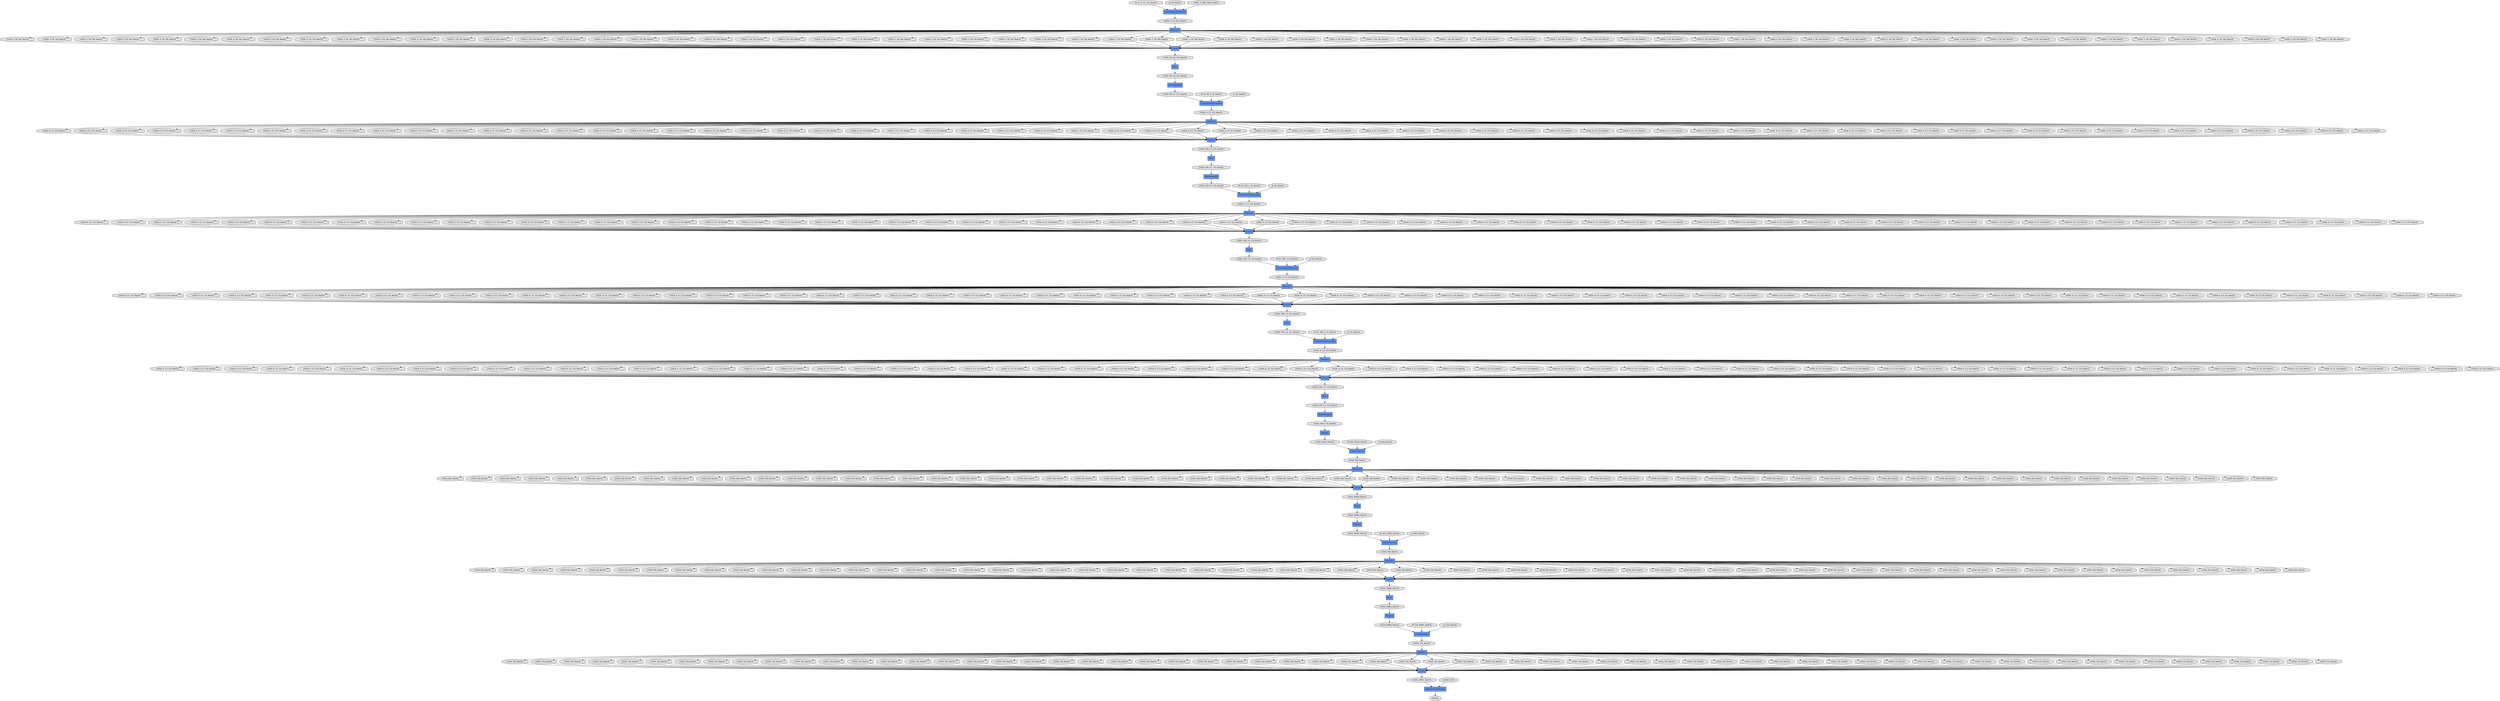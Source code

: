 digraph graphname{rankdir=TB;47601971237584 [label="W: (2, 3, 11, 11), float32",shape="octagon",fillcolor="#E0E0E0",style="filled"];47603691459920 [label="Concat",shape="record",fillcolor="#6495ED",style="filled"];47603691460304 [label="(1024, 2, 54, 54), float32",shape="octagon",fillcolor="#E0E0E0",style="filled"];47603699228752 [label="(1024, 6, 13, 13), float32",shape="octagon",fillcolor="#E0E0E0",style="filled"];47603699228816 [label="(1024, 6, 13, 13), float32",shape="octagon",fillcolor="#E0E0E0",style="filled"];47603699228880 [label="(1024, 4, 13, 13), float32",shape="octagon",fillcolor="#E0E0E0",style="filled"];47603699228944 [label="(1024, 6, 13, 13), float32",shape="octagon",fillcolor="#E0E0E0",style="filled"];47603699229008 [label="AllGather",shape="record",fillcolor="#6495ED",style="filled"];47603699229072 [label="(1024, 6, 13, 13), float32",shape="octagon",fillcolor="#E0E0E0",style="filled"];47603699229136 [label="(1024, 6, 13, 13), float32",shape="octagon",fillcolor="#E0E0E0",style="filled"];47603699229200 [label="(1024, 6, 13, 13), float32",shape="octagon",fillcolor="#E0E0E0",style="filled"];47603699229264 [label="(1024, 6, 13, 13), float32",shape="octagon",fillcolor="#E0E0E0",style="filled"];47603699229328 [label="(1024, 6, 13, 13), float32",shape="octagon",fillcolor="#E0E0E0",style="filled"];47603699229392 [label="Concat",shape="record",fillcolor="#6495ED",style="filled"];47603699229456 [label="(1024, 6, 13, 13), float32",shape="octagon",fillcolor="#E0E0E0",style="filled"];47603699229520 [label="(1024, 6, 13, 13), float32",shape="octagon",fillcolor="#E0E0E0",style="filled"];47603699229584 [label="(1024, 6, 13, 13), float32",shape="octagon",fillcolor="#E0E0E0",style="filled"];47603699229648 [label="(1024, 64), float32",shape="octagon",fillcolor="#E0E0E0",style="filled"];47603699229712 [label="(1024, 6, 13, 13), float32",shape="octagon",fillcolor="#E0E0E0",style="filled"];47603699229776 [label="(1024, 6, 13, 13), float32",shape="octagon",fillcolor="#E0E0E0",style="filled"];47603699229840 [label="(1024, 6, 13, 13), float32",shape="octagon",fillcolor="#E0E0E0",style="filled"];47603699229968 [label="(1024, 6, 13, 13), float32",shape="octagon",fillcolor="#E0E0E0",style="filled"];47603699230032 [label="(1024, 6, 13, 13), float32",shape="octagon",fillcolor="#E0E0E0",style="filled"];47603699230096 [label="(1024, 6, 13, 13), float32",shape="octagon",fillcolor="#E0E0E0",style="filled"];47603699230224 [label="(1024, 6, 13, 13), float32",shape="octagon",fillcolor="#E0E0E0",style="filled"];47603699230288 [label="(1024, 6, 13, 13), float32",shape="octagon",fillcolor="#E0E0E0",style="filled"];47603699230352 [label="(1024, 6, 13, 13), float32",shape="octagon",fillcolor="#E0E0E0",style="filled"];47603699230416 [label="(1024, 4, 13, 13), float32",shape="octagon",fillcolor="#E0E0E0",style="filled"];47603699230480 [label="(1024, 6, 13, 13), float32",shape="octagon",fillcolor="#E0E0E0",style="filled"];47603699230544 [label="(1024, 6, 13, 13), float32",shape="octagon",fillcolor="#E0E0E0",style="filled"];47603699230608 [label="(1024, 6, 13, 13), float32",shape="octagon",fillcolor="#E0E0E0",style="filled"];47603699230672 [label="(1024, 4, 13, 13), float32",shape="octagon",fillcolor="#E0E0E0",style="filled"];47603699230736 [label="(1024, 6, 13, 13), float32",shape="octagon",fillcolor="#E0E0E0",style="filled"];47603699230800 [label="(1024, 6, 13, 13), float32",shape="octagon",fillcolor="#E0E0E0",style="filled"];47603699230864 [label="(1024, 6, 13, 13), float32",shape="octagon",fillcolor="#E0E0E0",style="filled"];47603699230928 [label="(1024, 64), float32",shape="octagon",fillcolor="#E0E0E0",style="filled"];47603699230992 [label="(1024, 6, 13, 13), float32",shape="octagon",fillcolor="#E0E0E0",style="filled"];47603699231056 [label="(1024, 6, 13, 13), float32",shape="octagon",fillcolor="#E0E0E0",style="filled"];47603699231120 [label="(1024, 6, 13, 13), float32",shape="octagon",fillcolor="#E0E0E0",style="filled"];47603699231184 [label="(1024, 64), float32",shape="octagon",fillcolor="#E0E0E0",style="filled"];47603699231248 [label="(1024, 6, 13, 13), float32",shape="octagon",fillcolor="#E0E0E0",style="filled"];47603699231312 [label="(1024, 6, 13, 13), float32",shape="octagon",fillcolor="#E0E0E0",style="filled"];47603699231376 [label="(1024, 6, 13, 13), float32",shape="octagon",fillcolor="#E0E0E0",style="filled"];47603699231504 [label="(1024, 6, 13, 13), float32",shape="octagon",fillcolor="#E0E0E0",style="filled"];47603699231568 [label="(1024, 6, 13, 13), float32",shape="octagon",fillcolor="#E0E0E0",style="filled"];47603699231632 [label="(1024, 6, 13, 13), float32",shape="octagon",fillcolor="#E0E0E0",style="filled"];47603699231696 [label="(1024, 4, 13, 13), float32",shape="octagon",fillcolor="#E0E0E0",style="filled"];47603699231760 [label="(1024, 64), float32",shape="octagon",fillcolor="#E0E0E0",style="filled"];47603699231824 [label="(1024, 4, 13, 13), float32",shape="octagon",fillcolor="#E0E0E0",style="filled"];47603699231888 [label="(1024, 384, 13, 13), float32",shape="octagon",fillcolor="#E0E0E0",style="filled"];47603699231952 [label="(1024, 6, 13, 13), float32",shape="octagon",fillcolor="#E0E0E0",style="filled"];47603699232080 [label="(1024, 6, 13, 13), float32",shape="octagon",fillcolor="#E0E0E0",style="filled"];47603699232208 [label="(1024, 6, 13, 13), float32",shape="octagon",fillcolor="#E0E0E0",style="filled"];47603699232272 [label="(1024, 4, 13, 13), float32",shape="octagon",fillcolor="#E0E0E0",style="filled"];47603699232336 [label="(1024, 6, 13, 13), float32",shape="octagon",fillcolor="#E0E0E0",style="filled"];47603699232400 [label="(1024, 16), float32",shape="octagon",fillcolor="#E0E0E0",style="filled"];47603699232464 [label="(1024, 6, 13, 13), float32",shape="octagon",fillcolor="#E0E0E0",style="filled"];47603699232528 [label="(1024, 4, 13, 13), float32",shape="octagon",fillcolor="#E0E0E0",style="filled"];47603699232592 [label="(1024, 6, 13, 13), float32",shape="octagon",fillcolor="#E0E0E0",style="filled"];47603699232656 [label="(1024, 64), float32",shape="octagon",fillcolor="#E0E0E0",style="filled"];47603699232720 [label="(1024, 6, 13, 13), float32",shape="octagon",fillcolor="#E0E0E0",style="filled"];47603699462224 [label="(1024, 64), float32",shape="octagon",fillcolor="#E0E0E0",style="filled"];47602028228688 [label="W: (6, 256, 3, 3), float32",shape="octagon",fillcolor="#E0E0E0",style="filled"];47603699462352 [label="(1024, 64), float32",shape="octagon",fillcolor="#E0E0E0",style="filled"];47603699462416 [label="(1024, 16), float32",shape="octagon",fillcolor="#E0E0E0",style="filled"];47603699462480 [label="(1024, 64), float32",shape="octagon",fillcolor="#E0E0E0",style="filled"];47602028229008 [label="b: (6), float32",shape="octagon",fillcolor="#E0E0E0",style="filled"];47603699462608 [label="(1024, 64), float32",shape="octagon",fillcolor="#E0E0E0",style="filled"];47603699462672 [label="(1024, 16), float32",shape="octagon",fillcolor="#E0E0E0",style="filled"];47603699462736 [label="(1024, 64), float32",shape="octagon",fillcolor="#E0E0E0",style="filled"];47603699462800 [label="(1024), int32",shape="octagon",fillcolor="#E0E0E0",style="filled"];47603699462864 [label="(1024, 64), float32",shape="octagon",fillcolor="#E0E0E0",style="filled"];47602028229392 [label="W: (6, 384, 3, 3), float32",shape="octagon",fillcolor="#E0E0E0",style="filled"];47603699462992 [label="(1024, 64), float32",shape="octagon",fillcolor="#E0E0E0",style="filled"];47603699463056 [label="(1024, 16), float32",shape="octagon",fillcolor="#E0E0E0",style="filled"];47603699463120 [label="(1024, 64), float32",shape="octagon",fillcolor="#E0E0E0",style="filled"];47603699463248 [label="(1024, 64), float32",shape="octagon",fillcolor="#E0E0E0",style="filled"];47602028229712 [label="b: (6), float32",shape="octagon",fillcolor="#E0E0E0",style="filled"];47603699463312 [label="(1024, 16), float32",shape="octagon",fillcolor="#E0E0E0",style="filled"];47603699463376 [label="(1024, 64), float32",shape="octagon",fillcolor="#E0E0E0",style="filled"];47603691631952 [label="SoftmaxCrossEntropy",shape="record",fillcolor="#6495ED",style="filled"];47603699463504 [label="(1024, 64), float32",shape="octagon",fillcolor="#E0E0E0",style="filled"];47603699463568 [label="(1024, 16), float32",shape="octagon",fillcolor="#E0E0E0",style="filled"];47602028230032 [label="W: (4, 384, 3, 3), float32",shape="octagon",fillcolor="#E0E0E0",style="filled"];47603699463632 [label="(1024, 64), float32",shape="octagon",fillcolor="#E0E0E0",style="filled"];47603699463760 [label="(1024, 64), float32",shape="octagon",fillcolor="#E0E0E0",style="filled"];47603699463824 [label="(1024, 16), float32",shape="octagon",fillcolor="#E0E0E0",style="filled"];47603699463888 [label="(1024, 64), float32",shape="octagon",fillcolor="#E0E0E0",style="filled"];47602028230352 [label="b: (4), float32",shape="octagon",fillcolor="#E0E0E0",style="filled"];47603699463952 [label="(1024, 16), float32",shape="octagon",fillcolor="#E0E0E0",style="filled"];47603699464016 [label="(1024, 64), float32",shape="octagon",fillcolor="#E0E0E0",style="filled"];47603699464144 [label="(1024, 64), float32",shape="octagon",fillcolor="#E0E0E0",style="filled"];47603699464208 [label="(1024, 16), float32",shape="octagon",fillcolor="#E0E0E0",style="filled"];47602028230672 [label="W: (64, 9216), float32",shape="octagon",fillcolor="#E0E0E0",style="filled"];47603699464272 [label="(1024, 64), float32",shape="octagon",fillcolor="#E0E0E0",style="filled"];47603699464400 [label="(1024, 64), float32",shape="octagon",fillcolor="#E0E0E0",style="filled"];47603699464464 [label="(1024, 16), float32",shape="octagon",fillcolor="#E0E0E0",style="filled"];47603699464528 [label="(1024, 64), float32",shape="octagon",fillcolor="#E0E0E0",style="filled"];47602028230992 [label="b: (64), float32",shape="octagon",fillcolor="#E0E0E0",style="filled"];47603699464656 [label="(1024, 64), float32",shape="octagon",fillcolor="#E0E0E0",style="filled"];47603699464720 [label="(1024, 16), float32",shape="octagon",fillcolor="#E0E0E0",style="filled"];47603699464784 [label="(1024, 64), float32",shape="octagon",fillcolor="#E0E0E0",style="filled"];47602028231312 [label="W: (64, 4096), float32",shape="octagon",fillcolor="#E0E0E0",style="filled"];47603699464912 [label="(1024, 64), float32",shape="octagon",fillcolor="#E0E0E0",style="filled"];47603699464976 [label="(1024, 16), float32",shape="octagon",fillcolor="#E0E0E0",style="filled"];47603699465040 [label="(1024, 64), float32",shape="octagon",fillcolor="#E0E0E0",style="filled"];47603699465168 [label="(1024, 64), float32",shape="octagon",fillcolor="#E0E0E0",style="filled"];47602028231632 [label="b: (64), float32",shape="octagon",fillcolor="#E0E0E0",style="filled"];47603699465232 [label="(1024, 16), float32",shape="octagon",fillcolor="#E0E0E0",style="filled"];47603699465296 [label="(1024, 64), float32",shape="octagon",fillcolor="#E0E0E0",style="filled"];47603699465424 [label="(1024, 64), float32",shape="octagon",fillcolor="#E0E0E0",style="filled"];47603699465488 [label="(1024, 16), float32",shape="octagon",fillcolor="#E0E0E0",style="filled"];47602028231952 [label="W: (16, 4096), float32",shape="octagon",fillcolor="#E0E0E0",style="filled"];47603699465552 [label="(1024, 64), float32",shape="octagon",fillcolor="#E0E0E0",style="filled"];47603699465680 [label="(1024, 64), float32",shape="octagon",fillcolor="#E0E0E0",style="filled"];47603699465744 [label="float32",shape="octagon",fillcolor="#E0E0E0",style="filled"];47603699465808 [label="(1024, 16), float32",shape="octagon",fillcolor="#E0E0E0",style="filled"];47602028232336 [label="b: (16), float32",shape="octagon",fillcolor="#E0E0E0",style="filled"];47603699465872 [label="(1024, 4096), float32",shape="octagon",fillcolor="#E0E0E0",style="filled"];47603699466064 [label="(1024, 16), float32",shape="octagon",fillcolor="#E0E0E0",style="filled"];47602028232592 [label="Dropout",shape="record",fillcolor="#6495ED",style="filled"];47603699466192 [label="(1024, 16), float32",shape="octagon",fillcolor="#E0E0E0",style="filled"];47603699368016 [label="(1024, 4, 13, 13), float32",shape="octagon",fillcolor="#E0E0E0",style="filled"];47603699368080 [label="(1024, 64), float32",shape="octagon",fillcolor="#E0E0E0",style="filled"];47602028298448 [label="ReLU",shape="record",fillcolor="#6495ED",style="filled"];47603699368144 [label="(1024, 4, 13, 13), float32",shape="octagon",fillcolor="#E0E0E0",style="filled"];47603699466512 [label="(1024, 16), float32",shape="octagon",fillcolor="#E0E0E0",style="filled"];47603692060944 [label="(1024, 6, 13, 13), float32",shape="octagon",fillcolor="#E0E0E0",style="filled"];47603651428624 [label="(1024, 2, 54, 54), float32",shape="octagon",fillcolor="#E0E0E0",style="filled"];47603699466576 [label="(1024, 16), float32",shape="octagon",fillcolor="#E0E0E0",style="filled"];47603699368272 [label="(1024, 4, 13, 13), float32",shape="octagon",fillcolor="#E0E0E0",style="filled"];47603692061008 [label="(1024, 4, 27, 27), float32",shape="octagon",fillcolor="#E0E0E0",style="filled"];47603699368336 [label="(1024, 64), float32",shape="octagon",fillcolor="#E0E0E0",style="filled"];47603692061072 [label="(1024, 6, 13, 13), float32",shape="octagon",fillcolor="#E0E0E0",style="filled"];47603651428752 [label="(1024, 96, 27, 27), float32",shape="octagon",fillcolor="#E0E0E0",style="filled"];47603699466704 [label="(1024, 16), float32",shape="octagon",fillcolor="#E0E0E0",style="filled"];47603699368400 [label="(1024, 4, 13, 13), float32",shape="octagon",fillcolor="#E0E0E0",style="filled"];47603692061136 [label="(1024, 4, 27, 27), float32",shape="octagon",fillcolor="#E0E0E0",style="filled"];47603699368464 [label="(1024, 64), float32",shape="octagon",fillcolor="#E0E0E0",style="filled"];47603692061200 [label="(1024, 6, 13, 13), float32",shape="octagon",fillcolor="#E0E0E0",style="filled"];47603651428880 [label="(1024, 2, 54, 54), float32",shape="octagon",fillcolor="#E0E0E0",style="filled"];47603699466832 [label="(1024, 16), float32",shape="octagon",fillcolor="#E0E0E0",style="filled"];47603699368528 [label="(1024, 4, 13, 13), float32",shape="octagon",fillcolor="#E0E0E0",style="filled"];47603692061264 [label="(1024, 4, 27, 27), float32",shape="octagon",fillcolor="#E0E0E0",style="filled"];47603651428944 [label="(1024, 2, 54, 54), float32",shape="octagon",fillcolor="#E0E0E0",style="filled"];47603699368592 [label="(1024, 64), float32",shape="octagon",fillcolor="#E0E0E0",style="filled"];47603692061328 [label="(1024, 6, 13, 13), float32",shape="octagon",fillcolor="#E0E0E0",style="filled"];47603699466960 [label="(1024, 16), float32",shape="octagon",fillcolor="#E0E0E0",style="filled"];47603699368656 [label="(1024, 4, 13, 13), float32",shape="octagon",fillcolor="#E0E0E0",style="filled"];47603692061392 [label="(1024, 4, 27, 27), float32",shape="octagon",fillcolor="#E0E0E0",style="filled"];47603699368720 [label="(1024, 64), float32",shape="octagon",fillcolor="#E0E0E0",style="filled"];47603651429136 [label="ReLU",shape="record",fillcolor="#6495ED",style="filled"];47603692061456 [label="(1024, 96, 54, 54), float32",shape="octagon",fillcolor="#E0E0E0",style="filled"];47603699467088 [label="(1024, 16), float32",shape="octagon",fillcolor="#E0E0E0",style="filled"];47603699368784 [label="(1024, 4, 13, 13), float32",shape="octagon",fillcolor="#E0E0E0",style="filled"];47603692061520 [label="(1024, 4, 27, 27), float32",shape="octagon",fillcolor="#E0E0E0",style="filled"];47603699368848 [label="(1024, 16), float32",shape="octagon",fillcolor="#E0E0E0",style="filled"];47603692061584 [label="(1024, 6, 13, 13), float32",shape="octagon",fillcolor="#E0E0E0",style="filled"];47603651429264 [label="(1024, 2, 54, 54), float32",shape="octagon",fillcolor="#E0E0E0",style="filled"];47603699467216 [label="(1024, 16), float32",shape="octagon",fillcolor="#E0E0E0",style="filled"];47603699368912 [label="(1024, 4, 13, 13), float32",shape="octagon",fillcolor="#E0E0E0",style="filled"];47603692061648 [label="(1024, 4, 27, 27), float32",shape="octagon",fillcolor="#E0E0E0",style="filled"];47603651429328 [label="(1024, 2, 54, 54), float32",shape="octagon",fillcolor="#E0E0E0",style="filled"];47603699368976 [label="(1024, 64), float32",shape="octagon",fillcolor="#E0E0E0",style="filled"];47603692061712 [label="(1024, 6, 13, 13), float32",shape="octagon",fillcolor="#E0E0E0",style="filled"];47603699369040 [label="(1024, 64), float32",shape="octagon",fillcolor="#E0E0E0",style="filled"];47603692061776 [label="(1024, 4, 27, 27), float32",shape="octagon",fillcolor="#E0E0E0",style="filled"];47603692061840 [label="(1024, 6, 13, 13), float32",shape="octagon",fillcolor="#E0E0E0",style="filled"];47603699467472 [label="(1024, 16), float32",shape="octagon",fillcolor="#E0E0E0",style="filled"];47603699369168 [label="(1024, 256, 13, 13), float32",shape="octagon",fillcolor="#E0E0E0",style="filled"];47603692061904 [label="(1024, 4, 27, 27), float32",shape="octagon",fillcolor="#E0E0E0",style="filled"];47603651429584 [label="(1024, 2, 54, 54), float32",shape="octagon",fillcolor="#E0E0E0",style="filled"];47603651429648 [label="(1024, 6, 13, 13), float32",shape="octagon",fillcolor="#E0E0E0",style="filled"];47603699369296 [label="(1024, 64), float32",shape="octagon",fillcolor="#E0E0E0",style="filled"];47603692062032 [label="(1024, 4, 27, 27), float32",shape="octagon",fillcolor="#E0E0E0",style="filled"];47603699467664 [label="(1024, 16), float32",shape="octagon",fillcolor="#E0E0E0",style="filled"];47603699369360 [label="(1024, 64), float32",shape="octagon",fillcolor="#E0E0E0",style="filled"];47603692062096 [label="(1024, 6, 13, 13), float32",shape="octagon",fillcolor="#E0E0E0",style="filled"];47603651429776 [label="(1024, 2, 54, 54), float32",shape="octagon",fillcolor="#E0E0E0",style="filled"];47603699369424 [label="(1024, 64), float32",shape="octagon",fillcolor="#E0E0E0",style="filled"];47603692062160 [label="(1024, 4, 27, 27), float32",shape="octagon",fillcolor="#E0E0E0",style="filled"];47603699369488 [label="(1024, 16), float32",shape="octagon",fillcolor="#E0E0E0",style="filled"];47603699467792 [label="(1024, 16), float32",shape="octagon",fillcolor="#E0E0E0",style="filled"];47603692062224 [label="(1024, 6, 13, 13), float32",shape="octagon",fillcolor="#E0E0E0",style="filled"];47603651429904 [label="(1024, 2, 54, 54), float32",shape="octagon",fillcolor="#E0E0E0",style="filled"];47603699369552 [label="(1024, 64), float32",shape="octagon",fillcolor="#E0E0E0",style="filled"];47603651429968 [label="(1024, 4, 27, 27), float32",shape="octagon",fillcolor="#E0E0E0",style="filled"];47603692062288 [label="(1024, 4, 27, 27), float32",shape="octagon",fillcolor="#E0E0E0",style="filled"];47603699467920 [label="(1024, 16), float32",shape="octagon",fillcolor="#E0E0E0",style="filled"];47603699369616 [label="(1024, 64), float32",shape="octagon",fillcolor="#E0E0E0",style="filled"];47603692062352 [label="(1024, 6, 13, 13), float32",shape="octagon",fillcolor="#E0E0E0",style="filled"];47603699369680 [label="(1024, 64), float32",shape="octagon",fillcolor="#E0E0E0",style="filled"];47603651430096 [label="(1024, 2, 54, 54), float32",shape="octagon",fillcolor="#E0E0E0",style="filled"];47603699468048 [label="(1024, 16), float32",shape="octagon",fillcolor="#E0E0E0",style="filled"];47603699369808 [label="(1024, 64), float32",shape="octagon",fillcolor="#E0E0E0",style="filled"];47603692062544 [label="(1024, 4, 27, 27), float32",shape="octagon",fillcolor="#E0E0E0",style="filled"];47603699468176 [label="(1024, 16), float32",shape="octagon",fillcolor="#E0E0E0",style="filled"];47603699369872 [label="(1024, 16), float32",shape="octagon",fillcolor="#E0E0E0",style="filled"];47603692062608 [label="(1024, 384, 13, 13), float32",shape="octagon",fillcolor="#E0E0E0",style="filled"];47603651430288 [label="(1024, 2, 54, 54), float32",shape="octagon",fillcolor="#E0E0E0",style="filled"];47603699369936 [label="(1024, 64), float32",shape="octagon",fillcolor="#E0E0E0",style="filled"];47603692062672 [label="ReLU",shape="record",fillcolor="#6495ED",style="filled"];47603651430352 [label="(1024, 2, 54, 54), float32",shape="octagon",fillcolor="#E0E0E0",style="filled"];47603699370000 [label="(1024, 16), float32",shape="octagon",fillcolor="#E0E0E0",style="filled"];47603699468304 [label="(1024, 15), float32",shape="octagon",fillcolor="#E0E0E0",style="filled"];47603692062736 [label="(1024, 4, 27, 27), float32",shape="octagon",fillcolor="#E0E0E0",style="filled"];47603651430416 [label="(1024, 2, 54, 54), float32",shape="octagon",fillcolor="#E0E0E0",style="filled"];47603699370064 [label="(1024, 64), float32",shape="octagon",fillcolor="#E0E0E0",style="filled"];47603692062800 [label="(1024, 6, 13, 13), float32",shape="octagon",fillcolor="#E0E0E0",style="filled"];47603651430480 [label="Convolution2DFunction",shape="record",fillcolor="#6495ED",style="filled"];47603699370128 [label="(1024, 16), float32",shape="octagon",fillcolor="#E0E0E0",style="filled"];47603699468432 [label="(1024, 15), float32",shape="octagon",fillcolor="#E0E0E0",style="filled"];47603692062864 [label="(1024, 4, 27, 27), float32",shape="octagon",fillcolor="#E0E0E0",style="filled"];47603699370192 [label="(1024, 64), float32",shape="octagon",fillcolor="#E0E0E0",style="filled"];47603692062928 [label="(1024, 6, 13, 13), float32",shape="octagon",fillcolor="#E0E0E0",style="filled"];47603699468560 [label="(1024, 15), float32",shape="octagon",fillcolor="#E0E0E0",style="filled"];47603699370256 [label="(1024, 64), float32",shape="octagon",fillcolor="#E0E0E0",style="filled"];47603692062992 [label="(1024, 4, 27, 27), float32",shape="octagon",fillcolor="#E0E0E0",style="filled"];47603651430672 [label="(1024, 2, 54, 54), float32",shape="octagon",fillcolor="#E0E0E0",style="filled"];47603699370320 [label="(1024, 64), float32",shape="octagon",fillcolor="#E0E0E0",style="filled"];47603692063056 [label="(1024, 6, 13, 13), float32",shape="octagon",fillcolor="#E0E0E0",style="filled"];47603699468688 [label="(1024, 15), float32",shape="octagon",fillcolor="#E0E0E0",style="filled"];47603699370384 [label="(1024, 64), float32",shape="octagon",fillcolor="#E0E0E0",style="filled"];47603692063120 [label="(1024, 4, 27, 27), float32",shape="octagon",fillcolor="#E0E0E0",style="filled"];47603699370448 [label="(1024, 64), float32",shape="octagon",fillcolor="#E0E0E0",style="filled"];47603692063184 [label="(1024, 6, 13, 13), float32",shape="octagon",fillcolor="#E0E0E0",style="filled"];47603699468816 [label="(1024, 15), float32",shape="octagon",fillcolor="#E0E0E0",style="filled"];47603699370512 [label="(1024, 64), float32",shape="octagon",fillcolor="#E0E0E0",style="filled"];47603692063248 [label="(1024, 4, 27, 27), float32",shape="octagon",fillcolor="#E0E0E0",style="filled"];47603651430928 [label="(1024, 2, 54, 54), float32",shape="octagon",fillcolor="#E0E0E0",style="filled"];47603651430992 [label="(1024, 2, 54, 54), float32",shape="octagon",fillcolor="#E0E0E0",style="filled"];47603699370640 [label="(1024, 16), float32",shape="octagon",fillcolor="#E0E0E0",style="filled"];47603699468944 [label="(1024, 15), float32",shape="octagon",fillcolor="#E0E0E0",style="filled"];47603692063376 [label="(1024, 4, 27, 27), float32",shape="octagon",fillcolor="#E0E0E0",style="filled"];47603699370704 [label="(1024, 64), float32",shape="octagon",fillcolor="#E0E0E0",style="filled"];47603692063440 [label="(1024, 6, 13, 13), float32",shape="octagon",fillcolor="#E0E0E0",style="filled"];47603651234512 [label="ReLU",shape="record",fillcolor="#6495ED",style="filled"];47603651431120 [label="(1024, 2, 54, 54), float32",shape="octagon",fillcolor="#E0E0E0",style="filled"];47603699469072 [label="(1024, 15), float32",shape="octagon",fillcolor="#E0E0E0",style="filled"];47603692063504 [label="(1024, 4, 27, 27), float32",shape="octagon",fillcolor="#E0E0E0",style="filled"];47603651431184 [label="AllGather",shape="record",fillcolor="#6495ED",style="filled"];47601977248464 [label="b: (2), float32",shape="octagon",fillcolor="#E0E0E0",style="filled"];47603692063568 [label="(1024, 6, 13, 13), float32",shape="octagon",fillcolor="#E0E0E0",style="filled"];47603699469200 [label="(1024, 15), float32",shape="octagon",fillcolor="#E0E0E0",style="filled"];47603699370896 [label="(1024, 64), float32",shape="octagon",fillcolor="#E0E0E0",style="filled"];47603692063632 [label="(1024, 4, 27, 27), float32",shape="octagon",fillcolor="#E0E0E0",style="filled"];47603699370960 [label="(1024, 64), float32",shape="octagon",fillcolor="#E0E0E0",style="filled"];47603692063696 [label="(1024, 6, 13, 13), float32",shape="octagon",fillcolor="#E0E0E0",style="filled"];47603651431376 [label="(1024, 2, 54, 54), float32",shape="octagon",fillcolor="#E0E0E0",style="filled"];47603699469328 [label="(1024, 15), float32",shape="octagon",fillcolor="#E0E0E0",style="filled"];47603699371024 [label="(1024, 64), float32",shape="octagon",fillcolor="#E0E0E0",style="filled"];47603692063760 [label="(1024, 4, 27, 27), float32",shape="octagon",fillcolor="#E0E0E0",style="filled"];47603651431504 [label="(1024, 96, 54, 54), float32",shape="octagon",fillcolor="#E0E0E0",style="filled"];47603699469456 [label="(1024, 15), float32",shape="octagon",fillcolor="#E0E0E0",style="filled"];47603699371152 [label="(1024, 64), float32",shape="octagon",fillcolor="#E0E0E0",style="filled"];47603692063888 [label="(1024, 4, 27, 27), float32",shape="octagon",fillcolor="#E0E0E0",style="filled"];47603699371216 [label="(1024, 64), float32",shape="octagon",fillcolor="#E0E0E0",style="filled"];47603692063952 [label="(1024, 6, 13, 13), float32",shape="octagon",fillcolor="#E0E0E0",style="filled"];47603651431632 [label="(1024, 2, 54, 54), float32",shape="octagon",fillcolor="#E0E0E0",style="filled"];47603699469584 [label="(1024, 15), float32",shape="octagon",fillcolor="#E0E0E0",style="filled"];47603699371280 [label="(1024, 64), float32",shape="octagon",fillcolor="#E0E0E0",style="filled"];47603692064016 [label="(1024, 4, 27, 27), float32",shape="octagon",fillcolor="#E0E0E0",style="filled"];47603692064080 [label="(1024, 6, 13, 13), float32",shape="octagon",fillcolor="#E0E0E0",style="filled"];47601977281872 [label="W: (4, 96, 5, 5), float32",shape="octagon",fillcolor="#E0E0E0",style="filled"];47603699469712 [label="(1024, 15), float32",shape="octagon",fillcolor="#E0E0E0",style="filled"];47603699371408 [label="(1024, 64), float32",shape="octagon",fillcolor="#E0E0E0",style="filled"];47603651431824 [label="(1024, 6, 13, 13), float32",shape="octagon",fillcolor="#E0E0E0",style="filled"];47603692064144 [label="(1024, 4, 27, 27), float32",shape="octagon",fillcolor="#E0E0E0",style="filled"];47603699371472 [label="(1024, 64), float32",shape="octagon",fillcolor="#E0E0E0",style="filled"];47603692064208 [label="MaxPooling2D",shape="record",fillcolor="#6495ED",style="filled"];47603699469840 [label="(1024, 15), float32",shape="octagon",fillcolor="#E0E0E0",style="filled"];47603699371536 [label="(1024, 64), float32",shape="octagon",fillcolor="#E0E0E0",style="filled"];47603692064272 [label="(1024, 4, 27, 27), float32",shape="octagon",fillcolor="#E0E0E0",style="filled"];47603699371600 [label="(1024, 16), float32",shape="octagon",fillcolor="#E0E0E0",style="filled"];47603692064336 [label="(1024, 6, 13, 13), float32",shape="octagon",fillcolor="#E0E0E0",style="filled"];47603651432016 [label="(1024, 4, 27, 27), float32",shape="octagon",fillcolor="#E0E0E0",style="filled"];47603699469968 [label="(1024, 15), float32",shape="octagon",fillcolor="#E0E0E0",style="filled"];47603699371664 [label="(1024, 64), float32",shape="octagon",fillcolor="#E0E0E0",style="filled"];47603692064400 [label="(1024, 4, 27, 27), float32",shape="octagon",fillcolor="#E0E0E0",style="filled"];47601977282192 [label="b: (4), float32",shape="octagon",fillcolor="#E0E0E0",style="filled"];47603699371728 [label="(1024, 64), float32",shape="octagon",fillcolor="#E0E0E0",style="filled"];47603692064464 [label="(1024, 6, 13, 13), float32",shape="octagon",fillcolor="#E0E0E0",style="filled"];47603651432144 [label="(1024, 2, 54, 54), float32",shape="octagon",fillcolor="#E0E0E0",style="filled"];47603699470096 [label="(1024, 15), float32",shape="octagon",fillcolor="#E0E0E0",style="filled"];47603699371792 [label="(1024, 64), float32",shape="octagon",fillcolor="#E0E0E0",style="filled"];47603692064528 [label="(1024, 4, 27, 27), float32",shape="octagon",fillcolor="#E0E0E0",style="filled"];47603651432208 [label="(1024, 2, 54, 54), float32",shape="octagon",fillcolor="#E0E0E0",style="filled"];47603699470224 [label="(1024, 15), float32",shape="octagon",fillcolor="#E0E0E0",style="filled"];47603699371920 [label="(1024, 64), float32",shape="octagon",fillcolor="#E0E0E0",style="filled"];47603692064656 [label="(1024, 4, 27, 27), float32",shape="octagon",fillcolor="#E0E0E0",style="filled"];47603651432336 [label="(1024, 2, 54, 54), float32",shape="octagon",fillcolor="#E0E0E0",style="filled"];47603699371984 [label="(1024, 64), float32",shape="octagon",fillcolor="#E0E0E0",style="filled"];47603692064720 [label="Convolution2DFunction",shape="record",fillcolor="#6495ED",style="filled"];47603651432400 [label="Concat",shape="record",fillcolor="#6495ED",style="filled"];47603651399632 [label="MaxPooling2D",shape="record",fillcolor="#6495ED",style="filled"];47603699372112 [label="(1024, 64), float32",shape="octagon",fillcolor="#E0E0E0",style="filled"];47603699306576 [label="(1024, 6, 13, 13), float32",shape="octagon",fillcolor="#E0E0E0",style="filled"];47603699372176 [label="(1024, 64), float32",shape="octagon",fillcolor="#E0E0E0",style="filled"];47603699339408 [label="(1024, 64), float32",shape="octagon",fillcolor="#E0E0E0",style="filled"];47603699306640 [label="(1024, 4, 13, 13), float32",shape="octagon",fillcolor="#E0E0E0",style="filled"];47603699372240 [label="(1024, 64), float32",shape="octagon",fillcolor="#E0E0E0",style="filled"];47603699306704 [label="(1024, 6, 13, 13), float32",shape="octagon",fillcolor="#E0E0E0",style="filled"];47603699372304 [label="(1024, 16), float32",shape="octagon",fillcolor="#E0E0E0",style="filled"];47603699339536 [label="(1024, 4, 13, 13), float32",shape="octagon",fillcolor="#E0E0E0",style="filled"];47603699372368 [label="(1024, 64), float32",shape="octagon",fillcolor="#E0E0E0",style="filled"];47603699339600 [label="(1024, 4, 13, 13), float32",shape="octagon",fillcolor="#E0E0E0",style="filled"];47603699306832 [label="(1024, 6, 13, 13), float32",shape="octagon",fillcolor="#E0E0E0",style="filled"];47603691999568 [label="(1024, 4, 27, 27), float32",shape="octagon",fillcolor="#E0E0E0",style="filled"];47603699339664 [label="(1024, 64), float32",shape="octagon",fillcolor="#E0E0E0",style="filled"];47603699372496 [label="(1024, 64), float32",shape="octagon",fillcolor="#E0E0E0",style="filled"];47603699339728 [label="(1024, 4, 13, 13), float32",shape="octagon",fillcolor="#E0E0E0",style="filled"];47603699306960 [label="(1024, 6, 13, 13), float32",shape="octagon",fillcolor="#E0E0E0",style="filled"];47603699372560 [label="(1024, 64), float32",shape="octagon",fillcolor="#E0E0E0",style="filled"];47603699307024 [label="(1024, 4, 13, 13), float32",shape="octagon",fillcolor="#E0E0E0",style="filled"];47603699372624 [label="(1024, 64), float32",shape="octagon",fillcolor="#E0E0E0",style="filled"];47603699339856 [label="(1024, 4, 13, 13), float32",shape="octagon",fillcolor="#E0E0E0",style="filled"];47603699307088 [label="(1024, 6, 13, 13), float32",shape="octagon",fillcolor="#E0E0E0",style="filled"];47603699372688 [label="(1024, 64), float32",shape="octagon",fillcolor="#E0E0E0",style="filled"];47603699307152 [label="(1024, 256, 13, 13), float32",shape="octagon",fillcolor="#E0E0E0",style="filled"];47603699372752 [label="(1024, 64), float32",shape="octagon",fillcolor="#E0E0E0",style="filled"];47603699339984 [label="(1024, 4, 13, 13), float32",shape="octagon",fillcolor="#E0E0E0",style="filled"];47603699307216 [label="(1024, 6, 13, 13), float32",shape="octagon",fillcolor="#E0E0E0",style="filled"];47603699307280 [label="(1024, 4, 13, 13), float32",shape="octagon",fillcolor="#E0E0E0",style="filled"];47603699372880 [label="(1024, 64), float32",shape="octagon",fillcolor="#E0E0E0",style="filled"];47603699340112 [label="(1024, 4, 13, 13), float32",shape="octagon",fillcolor="#E0E0E0",style="filled"];47603699307344 [label="(1024, 6, 13, 13), float32",shape="octagon",fillcolor="#E0E0E0",style="filled"];47603699372944 [label="(1024, 64), float32",shape="octagon",fillcolor="#E0E0E0",style="filled"];47603699340176 [label="LinearFunction",shape="record",fillcolor="#6495ED",style="filled"];47603699373008 [label="(1024, 64), float32",shape="octagon",fillcolor="#E0E0E0",style="filled"];47603699340240 [label="(1024, 4, 13, 13), float32",shape="octagon",fillcolor="#E0E0E0",style="filled"];47603699307472 [label="(1024, 6, 13, 13), float32",shape="octagon",fillcolor="#E0E0E0",style="filled"];47603699340304 [label="(1024, 64), float32",shape="octagon",fillcolor="#E0E0E0",style="filled"];47603699307536 [label="(1024, 4, 13, 13), float32",shape="octagon",fillcolor="#E0E0E0",style="filled"];47603699373136 [label="(1024, 64), float32",shape="octagon",fillcolor="#E0E0E0",style="filled"];47603699307600 [label="(1024, 6, 13, 13), float32",shape="octagon",fillcolor="#E0E0E0",style="filled"];47603699373200 [label="(1024, 64), float32",shape="octagon",fillcolor="#E0E0E0",style="filled"];47603699340432 [label="(1024, 64), float32",shape="octagon",fillcolor="#E0E0E0",style="filled"];47603699373264 [label="(1024, 64), float32",shape="octagon",fillcolor="#E0E0E0",style="filled"];47603699340496 [label="(1024, 4, 13, 13), float32",shape="octagon",fillcolor="#E0E0E0",style="filled"];47603699307728 [label="(1024, 6, 13, 13), float32",shape="octagon",fillcolor="#E0E0E0",style="filled"];47603699373328 [label="AllGather",shape="record",fillcolor="#6495ED",style="filled"];47603699340560 [label="(1024, 64), float32",shape="octagon",fillcolor="#E0E0E0",style="filled"];47603699307792 [label="(1024, 4, 13, 13), float32",shape="octagon",fillcolor="#E0E0E0",style="filled"];47603699373392 [label="(1024, 64), float32",shape="octagon",fillcolor="#E0E0E0",style="filled"];47603699307856 [label="(1024, 6, 13, 13), float32",shape="octagon",fillcolor="#E0E0E0",style="filled"];47603692000592 [label="ReLU",shape="record",fillcolor="#6495ED",style="filled"];47603699373456 [label="(1024, 4096), float32",shape="octagon",fillcolor="#E0E0E0",style="filled"];47603699307920 [label="(1024, 4, 13, 13), float32",shape="octagon",fillcolor="#E0E0E0",style="filled"];47603699340688 [label="(1024, 4, 13, 13), float32",shape="octagon",fillcolor="#E0E0E0",style="filled"];47603699373520 [label="(1024, 64), float32",shape="octagon",fillcolor="#E0E0E0",style="filled"];47603699307984 [label="(1024, 6, 13, 13), float32",shape="octagon",fillcolor="#E0E0E0",style="filled"];47603699373584 [label="(1024, 64), float32",shape="octagon",fillcolor="#E0E0E0",style="filled"];47603699308048 [label="(1024, 256, 6, 6), float32",shape="octagon",fillcolor="#E0E0E0",style="filled"];47603699340816 [label="(1024, 4, 13, 13), float32",shape="octagon",fillcolor="#E0E0E0",style="filled"];47603699373648 [label="(1024, 64), float32",shape="octagon",fillcolor="#E0E0E0",style="filled"];47603699308112 [label="(1024, 6, 13, 13), float32",shape="octagon",fillcolor="#E0E0E0",style="filled"];47603699308176 [label="(1024, 4, 13, 13), float32",shape="octagon",fillcolor="#E0E0E0",style="filled"];47603699340944 [label="(1024, 4, 13, 13), float32",shape="octagon",fillcolor="#E0E0E0",style="filled"];47603699341008 [label="(1024, 64), float32",shape="octagon",fillcolor="#E0E0E0",style="filled"];47603699373776 [label="(1024, 64), float32",shape="octagon",fillcolor="#E0E0E0",style="filled"];47603699308240 [label="(1024, 6, 13, 13), float32",shape="octagon",fillcolor="#E0E0E0",style="filled"];47603699373840 [label="(1024, 64), float32",shape="octagon",fillcolor="#E0E0E0",style="filled"];47603699308304 [label="LinearFunction",shape="record",fillcolor="#6495ED",style="filled"];47603699341072 [label="(1024, 4, 13, 13), float32",shape="octagon",fillcolor="#E0E0E0",style="filled"];47603699341136 [label="(1024, 64), float32",shape="octagon",fillcolor="#E0E0E0",style="filled"];47603699373904 [label="(1024, 64), float32",shape="octagon",fillcolor="#E0E0E0",style="filled"];47603699308368 [label="(1024, 6, 13, 13), float32",shape="octagon",fillcolor="#E0E0E0",style="filled"];47603699373968 [label="LinearFunction",shape="record",fillcolor="#6495ED",style="filled"];47603699308432 [label="(1024, 4, 13, 13), float32",shape="octagon",fillcolor="#E0E0E0",style="filled"];47603699341200 [label="(1024, 4, 13, 13), float32",shape="octagon",fillcolor="#E0E0E0",style="filled"];47603699341264 [label="Concat",shape="record",fillcolor="#6495ED",style="filled"];47603699374032 [label="(1024, 64), float32",shape="octagon",fillcolor="#E0E0E0",style="filled"];47603699308496 [label="(1024, 6, 13, 13), float32",shape="octagon",fillcolor="#E0E0E0",style="filled"];47603699308560 [label="Dropout",shape="record",fillcolor="#6495ED",style="filled"];47603699374096 [label="(1024, 64), float32",shape="octagon",fillcolor="#E0E0E0",style="filled"];47603699341328 [label="(1024, 4, 13, 13), float32",shape="octagon",fillcolor="#E0E0E0",style="filled"];47603699341392 [label="AllGather",shape="record",fillcolor="#6495ED",style="filled"];47603699374160 [label="(1024, 64), float32",shape="octagon",fillcolor="#E0E0E0",style="filled"];47603699308624 [label="(1024, 6, 13, 13), float32",shape="octagon",fillcolor="#E0E0E0",style="filled"];47603699374224 [label="(1024, 4096), float32",shape="octagon",fillcolor="#E0E0E0",style="filled"];47603699308688 [label="(1024, 4, 13, 13), float32",shape="octagon",fillcolor="#E0E0E0",style="filled"];47603699341456 [label="(1024, 4, 13, 13), float32",shape="octagon",fillcolor="#E0E0E0",style="filled"];47603699341520 [label="(1024, 64), float32",shape="octagon",fillcolor="#E0E0E0",style="filled"];47603699374288 [label="(1024, 64), float32",shape="octagon",fillcolor="#E0E0E0",style="filled"];47603699308752 [label="(1024, 6, 13, 13), float32",shape="octagon",fillcolor="#E0E0E0",style="filled"];47603699374352 [label="(1024, 64), float32",shape="octagon",fillcolor="#E0E0E0",style="filled"];47603699308816 [label="Concat",shape="record",fillcolor="#6495ED",style="filled"];47603699341584 [label="(1024, 4, 13, 13), float32",shape="octagon",fillcolor="#E0E0E0",style="filled"];47603699374416 [label="(1024, 64), float32",shape="octagon",fillcolor="#E0E0E0",style="filled"];47603699308880 [label="(1024, 6, 13, 13), float32",shape="octagon",fillcolor="#E0E0E0",style="filled"];47603699374480 [label="(1024, 64), float32",shape="octagon",fillcolor="#E0E0E0",style="filled"];47603699308944 [label="(1024, 4, 13, 13), float32",shape="octagon",fillcolor="#E0E0E0",style="filled"];47603699341712 [label="(1024, 4, 13, 13), float32",shape="octagon",fillcolor="#E0E0E0",style="filled"];47603699341776 [label="(1024, 64), float32",shape="octagon",fillcolor="#E0E0E0",style="filled"];47603699374544 [label="(1024, 64), float32",shape="octagon",fillcolor="#E0E0E0",style="filled"];47603699309008 [label="(1024, 6, 13, 13), float32",shape="octagon",fillcolor="#E0E0E0",style="filled"];47603692001744 [label="(1024, 3, 226, 226), float32",shape="octagon",fillcolor="#E0E0E0",style="filled"];47603699309072 [label="(1024, 64), float32",shape="octagon",fillcolor="#E0E0E0",style="filled"];47603699341840 [label="(1024, 4, 13, 13), float32",shape="octagon",fillcolor="#E0E0E0",style="filled"];47603692001808 [label="(1024, 2, 54, 54), float32",shape="octagon",fillcolor="#E0E0E0",style="filled"];47603699341904 [label="(1024, 4096), float32",shape="octagon",fillcolor="#E0E0E0",style="filled"];47603699374672 [label="(1024, 4096), float32",shape="octagon",fillcolor="#E0E0E0",style="filled"];47603699309136 [label="(1024, 6, 13, 13), float32",shape="octagon",fillcolor="#E0E0E0",style="filled"];47603691674192 [label="(1024, 2, 54, 54), float32",shape="octagon",fillcolor="#E0E0E0",style="filled"];47603699374736 [label="(1024, 64), float32",shape="octagon",fillcolor="#E0E0E0",style="filled"];47603699309200 [label="(1024, 4, 13, 13), float32",shape="octagon",fillcolor="#E0E0E0",style="filled"];47603699341968 [label="(1024, 4, 13, 13), float32",shape="octagon",fillcolor="#E0E0E0",style="filled"];47603699374800 [label="(1024, 64), float32",shape="octagon",fillcolor="#E0E0E0",style="filled"];47603699342032 [label="(1024, 64), float32",shape="octagon",fillcolor="#E0E0E0",style="filled"];47603699309264 [label="(1024, 6, 13, 13), float32",shape="octagon",fillcolor="#E0E0E0",style="filled"];47603699309328 [label="(1024, 9216), float32",shape="octagon",fillcolor="#E0E0E0",style="filled"];47603699342096 [label="(1024, 4, 13, 13), float32",shape="octagon",fillcolor="#E0E0E0",style="filled"];47603699374928 [label="(1024, 64), float32",shape="octagon",fillcolor="#E0E0E0",style="filled"];47603699342160 [label="(1024, 4096), float32",shape="octagon",fillcolor="#E0E0E0",style="filled"];47603699309392 [label="(1024, 6, 13, 13), float32",shape="octagon",fillcolor="#E0E0E0",style="filled"];47603699374992 [label="Concat",shape="record",fillcolor="#6495ED",style="filled"];47603699309456 [label="(1024, 4, 13, 13), float32",shape="octagon",fillcolor="#E0E0E0",style="filled"];47603699342224 [label="(1024, 4, 13, 13), float32",shape="octagon",fillcolor="#E0E0E0",style="filled"];47603699342288 [label="(1024, 64), float32",shape="octagon",fillcolor="#E0E0E0",style="filled"];47603699309520 [label="(1024, 6, 13, 13), float32",shape="octagon",fillcolor="#E0E0E0",style="filled"];47603699309584 [label="(1024, 64), float32",shape="octagon",fillcolor="#E0E0E0",style="filled"];47603699375120 [label="(1024, 64), float32",shape="octagon",fillcolor="#E0E0E0",style="filled"];47603699342352 [label="(1024, 4, 13, 13), float32",shape="octagon",fillcolor="#E0E0E0",style="filled"];47603699342416 [label="(1024, 64), float32",shape="octagon",fillcolor="#E0E0E0",style="filled"];47603699309648 [label="(1024, 6, 13, 13), float32",shape="octagon",fillcolor="#E0E0E0",style="filled"];47603699375248 [label="(1024, 64), float32",shape="octagon",fillcolor="#E0E0E0",style="filled"];47603699309712 [label="(1024, 4, 13, 13), float32",shape="octagon",fillcolor="#E0E0E0",style="filled"];47603699342480 [label="(1024, 4, 13, 13), float32",shape="octagon",fillcolor="#E0E0E0",style="filled"];47603699309776 [label="(1024, 6, 13, 13), float32",shape="octagon",fillcolor="#E0E0E0",style="filled"];47603699375376 [label="(1024, 64), float32",shape="octagon",fillcolor="#E0E0E0",style="filled"];47603699342608 [label="(1024, 4, 13, 13), float32",shape="octagon",fillcolor="#E0E0E0",style="filled"];47603699375440 [label="(1024, 16), float32",shape="octagon",fillcolor="#E0E0E0",style="filled"];47603699342672 [label="(1024, 64), float32",shape="octagon",fillcolor="#E0E0E0",style="filled"];47603699309904 [label="(1024, 6, 13, 13), float32",shape="octagon",fillcolor="#E0E0E0",style="filled"];47603699375504 [label="(1024, 64), float32",shape="octagon",fillcolor="#E0E0E0",style="filled"];47603699309968 [label="(1024, 4, 13, 13), float32",shape="octagon",fillcolor="#E0E0E0",style="filled"];47603699342736 [label="(1024, 4, 13, 13), float32",shape="octagon",fillcolor="#E0E0E0",style="filled"];47603699310032 [label="(1024, 6, 13, 13), float32",shape="octagon",fillcolor="#E0E0E0",style="filled"];47603699375632 [label="(1024, 64), float32",shape="octagon",fillcolor="#E0E0E0",style="filled"];47603699342864 [label="(1024, 4, 13, 13), float32",shape="octagon",fillcolor="#E0E0E0",style="filled"];47603699375696 [label="(1024, 16), float32",shape="octagon",fillcolor="#E0E0E0",style="filled"];47603699342928 [label="(1024, 64), float32",shape="octagon",fillcolor="#E0E0E0",style="filled"];47603699310160 [label="(1024, 6, 13, 13), float32",shape="octagon",fillcolor="#E0E0E0",style="filled"];47603699375760 [label="(1024, 64), float32",shape="octagon",fillcolor="#E0E0E0",style="filled"];47603699342992 [label="(1024, 4, 13, 13), float32",shape="octagon",fillcolor="#E0E0E0",style="filled"];47603699375824 [label="(1024, 16), float32",shape="octagon",fillcolor="#E0E0E0",style="filled"];47603699310288 [label="(1024, 6, 13, 13), float32",shape="octagon",fillcolor="#E0E0E0",style="filled"];47603699375888 [label="(1024, 64), float32",shape="octagon",fillcolor="#E0E0E0",style="filled"];47603699310352 [label="(1024, 4, 13, 13), float32",shape="octagon",fillcolor="#E0E0E0",style="filled"];47603699343120 [label="(1024, 4, 13, 13), float32",shape="octagon",fillcolor="#E0E0E0",style="filled"];47603699343184 [label="(1024, 64), float32",shape="octagon",fillcolor="#E0E0E0",style="filled"];47603699310416 [label="(1024, 64), float32",shape="octagon",fillcolor="#E0E0E0",style="filled"];47603692003152 [label="(1024, 2, 54, 54), float32",shape="octagon",fillcolor="#E0E0E0",style="filled"];47603699310480 [label="(1024, 4, 13, 13), float32",shape="octagon",fillcolor="#E0E0E0",style="filled"];47603699343248 [label="(1024, 4, 13, 13), float32",shape="octagon",fillcolor="#E0E0E0",style="filled"];47603699310544 [label="(1024, 384, 13, 13), float32",shape="octagon",fillcolor="#E0E0E0",style="filled"];47603699376080 [label="(1024, 64), float32",shape="octagon",fillcolor="#E0E0E0",style="filled"];47603699540048 [label="(1024, 15), float32",shape="octagon",fillcolor="#E0E0E0",style="filled"];47603691413584 [label="(1024, 1, 54, 54), float32",shape="octagon",fillcolor="#E0E0E0",style="filled"];47603691413648 [label="(1024, 1, 54, 54), float32",shape="octagon",fillcolor="#E0E0E0",style="filled"];47603699540176 [label="(1024, 15), float32",shape="octagon",fillcolor="#E0E0E0",style="filled"];47603691413712 [label="(1024, 1, 54, 54), float32",shape="octagon",fillcolor="#E0E0E0",style="filled"];47603699540304 [label="(1024, 15), float32",shape="octagon",fillcolor="#E0E0E0",style="filled"];47603691413840 [label="(1024, 1, 54, 54), float32",shape="octagon",fillcolor="#E0E0E0",style="filled"];47603699540432 [label="(1024, 15), float32",shape="octagon",fillcolor="#E0E0E0",style="filled"];47603691414032 [label="(1024, 1, 54, 54), float32",shape="octagon",fillcolor="#E0E0E0",style="filled"];47603699540560 [label="(1024, 15), float32",shape="octagon",fillcolor="#E0E0E0",style="filled"];47603691414096 [label="(1024, 4, 27, 27), float32",shape="octagon",fillcolor="#E0E0E0",style="filled"];47603691414160 [label="(1024, 1, 54, 54), float32",shape="octagon",fillcolor="#E0E0E0",style="filled"];47603699540688 [label="(1024, 15), float32",shape="octagon",fillcolor="#E0E0E0",style="filled"];47603691414224 [label="ReLU",shape="record",fillcolor="#6495ED",style="filled"];47603699540816 [label="(1024, 15), float32",shape="octagon",fillcolor="#E0E0E0",style="filled"];47603691414416 [label="(1024, 1, 54, 54), float32",shape="octagon",fillcolor="#E0E0E0",style="filled"];47603699540944 [label="(1024, 15), float32",shape="octagon",fillcolor="#E0E0E0",style="filled"];47601938424848 [label="AllGather",shape="record",fillcolor="#6495ED",style="filled"];47603691414544 [label="(1024, 4, 27, 27), float32",shape="octagon",fillcolor="#E0E0E0",style="filled"];47603699541136 [label="(1024, 1000), float32",shape="octagon",fillcolor="#E0E0E0",style="filled"];47603691414672 [label="(1024, 1, 54, 54), float32",shape="octagon",fillcolor="#E0E0E0",style="filled"];47603691414736 [label="(1024, 4, 27, 27), float32",shape="octagon",fillcolor="#E0E0E0",style="filled"];47603691414864 [label="(1024, 6, 13, 13), float32",shape="octagon",fillcolor="#E0E0E0",style="filled"];47603691414928 [label="(1024, 1, 54, 54), float32",shape="octagon",fillcolor="#E0E0E0",style="filled"];47603691415056 [label="(1024, 1, 54, 54), float32",shape="octagon",fillcolor="#E0E0E0",style="filled"];47603691415120 [label="(1024, 6, 13, 13), float32",shape="octagon",fillcolor="#E0E0E0",style="filled"];47603691415184 [label="(1024, 1, 54, 54), float32",shape="octagon",fillcolor="#E0E0E0",style="filled"];47603691415248 [label="(1024, 6, 13, 13), float32",shape="octagon",fillcolor="#E0E0E0",style="filled"];47603691415376 [label="(1024, 1, 54, 54), float32",shape="octagon",fillcolor="#E0E0E0",style="filled"];47603691415440 [label="(1024, 1, 54, 54), float32",shape="octagon",fillcolor="#E0E0E0",style="filled"];47603691415696 [label="(1024, 4, 27, 27), float32",shape="octagon",fillcolor="#E0E0E0",style="filled"];47603691415824 [label="(1024, 1, 54, 54), float32",shape="octagon",fillcolor="#E0E0E0",style="filled"];47603691415888 [label="(1024, 4, 27, 27), float32",shape="octagon",fillcolor="#E0E0E0",style="filled"];47603691415952 [label="(1024, 1, 54, 54), float32",shape="octagon",fillcolor="#E0E0E0",style="filled"];47603691416016 [label="(1024, 4, 13, 13), float32",shape="octagon",fillcolor="#E0E0E0",style="filled"];47603691416080 [label="(1024, 4, 27, 27), float32",shape="octagon",fillcolor="#E0E0E0",style="filled"];47603691416144 [label="(1024, 4, 27, 27), float32",shape="octagon",fillcolor="#E0E0E0",style="filled"];47603691416208 [label="(1024, 1, 54, 54), float32",shape="octagon",fillcolor="#E0E0E0",style="filled"];47603691388880 [label="(1024, 4, 27, 27), float32",shape="octagon",fillcolor="#E0E0E0",style="filled"];47603691416336 [label="(1024, 1, 54, 54), float32",shape="octagon",fillcolor="#E0E0E0",style="filled"];47603691416400 [label="(1024, 1, 54, 54), float32",shape="octagon",fillcolor="#E0E0E0",style="filled"];47603691416784 [label="(1024, 1, 54, 54), float32",shape="octagon",fillcolor="#E0E0E0",style="filled"];47603691416848 [label="(1024, 6, 13, 13), float32",shape="octagon",fillcolor="#E0E0E0",style="filled"];47603691416976 [label="(1024, 64), float32",shape="octagon",fillcolor="#E0E0E0",style="filled"];47603691417040 [label="(1024, 4, 27, 27), float32",shape="octagon",fillcolor="#E0E0E0",style="filled"];47603691908752 [label="Concat",shape="record",fillcolor="#6495ED",style="filled"];47603691417232 [label="(1024, 1, 54, 54), float32",shape="octagon",fillcolor="#E0E0E0",style="filled"];47603691417296 [label="(1024, 4, 27, 27), float32",shape="octagon",fillcolor="#E0E0E0",style="filled"];47603691417360 [label="(1024, 4, 27, 27), float32",shape="octagon",fillcolor="#E0E0E0",style="filled"];47603691908944 [label="(1024, 6, 13, 13), float32",shape="octagon",fillcolor="#E0E0E0",style="filled"];47603699183696 [label="(1024, 4, 27, 27), float32",shape="octagon",fillcolor="#E0E0E0",style="filled"];47603691384912 [label="(1024, 2, 54, 54), float32",shape="octagon",fillcolor="#E0E0E0",style="filled"];47603699183760 [label="(1024, 6, 13, 13), float32",shape="octagon",fillcolor="#E0E0E0",style="filled"];47603691384976 [label="(1024, 2, 54, 54), float32",shape="octagon",fillcolor="#E0E0E0",style="filled"];47603699183824 [label="(1024, 4, 27, 27), float32",shape="octagon",fillcolor="#E0E0E0",style="filled"];47603691385104 [label="(1024, 2, 54, 54), float32",shape="octagon",fillcolor="#E0E0E0",style="filled"];47603691385168 [label="(1024, 4, 27, 27), float32",shape="octagon",fillcolor="#E0E0E0",style="filled"];47603699183952 [label="(1024, 4, 27, 27), float32",shape="octagon",fillcolor="#E0E0E0",style="filled"];47603699184016 [label="Convolution2DFunction",shape="record",fillcolor="#6495ED",style="filled"];47603699184080 [label="(1024, 4, 27, 27), float32",shape="octagon",fillcolor="#E0E0E0",style="filled"];47603699184144 [label="(1024, 6, 13, 13), float32",shape="octagon",fillcolor="#E0E0E0",style="filled"];47603691385424 [label="MaxPooling2D",shape="record",fillcolor="#6495ED",style="filled"];47603699184208 [label="(1024, 4, 27, 27), float32",shape="octagon",fillcolor="#E0E0E0",style="filled"];47601961693776 [label="AllGather",shape="record",fillcolor="#6495ED",style="filled"];47603691385488 [label="(1024, 1, 54, 54), float32",shape="octagon",fillcolor="#E0E0E0",style="filled"];47603699184336 [label="(1024, 4, 27, 27), float32",shape="octagon",fillcolor="#E0E0E0",style="filled"];47603699184400 [label="(1024, 6, 13, 13), float32",shape="octagon",fillcolor="#E0E0E0",style="filled"];47603691385616 [label="(1024, 2, 54, 54), float32",shape="octagon",fillcolor="#E0E0E0",style="filled"];47603699184464 [label="(1024, 4, 27, 27), float32",shape="octagon",fillcolor="#E0E0E0",style="filled"];47603699184528 [label="(1024, 384, 13, 13), float32",shape="octagon",fillcolor="#E0E0E0",style="filled"];47603691385808 [label="(1024, 4, 27, 27), float32",shape="octagon",fillcolor="#E0E0E0",style="filled"];47603699184592 [label="(1024, 4, 27, 27), float32",shape="octagon",fillcolor="#E0E0E0",style="filled"];47603699184656 [label="(1024, 6, 13, 13), float32",shape="octagon",fillcolor="#E0E0E0",style="filled"];47603691385872 [label="(1024, 1, 54, 54), float32",shape="octagon",fillcolor="#E0E0E0",style="filled"];47603691385936 [label="(1024, 4, 27, 27), float32",shape="octagon",fillcolor="#E0E0E0",style="filled"];47603699184720 [label="(1024, 4, 27, 27), float32",shape="octagon",fillcolor="#E0E0E0",style="filled"];47603699184784 [label="AllGather",shape="record",fillcolor="#6495ED",style="filled"];47603691386000 [label="(1024, 4, 27, 27), float32",shape="octagon",fillcolor="#E0E0E0",style="filled"];47603699184848 [label="(1024, 4, 27, 27), float32",shape="octagon",fillcolor="#E0E0E0",style="filled"];47603699184912 [label="(1024, 6, 13, 13), float32",shape="octagon",fillcolor="#E0E0E0",style="filled"];47603699184976 [label="(1024, 4, 27, 27), float32",shape="octagon",fillcolor="#E0E0E0",style="filled"];47603691386192 [label="(1024, 2, 54, 54), float32",shape="octagon",fillcolor="#E0E0E0",style="filled"];47601971131728 [label="Convolution2DFunction",shape="record",fillcolor="#6495ED",style="filled"];47603699185040 [label="Concat",shape="record",fillcolor="#6495ED",style="filled"];47603699185104 [label="(1024, 4, 27, 27), float32",shape="octagon",fillcolor="#E0E0E0",style="filled"];47603691386320 [label="(1024, 2, 54, 54), float32",shape="octagon",fillcolor="#E0E0E0",style="filled"];47603699185168 [label="(1024, 6, 13, 13), float32",shape="octagon",fillcolor="#E0E0E0",style="filled"];47603691386384 [label="(1024, 4, 27, 27), float32",shape="octagon",fillcolor="#E0E0E0",style="filled"];47603699185232 [label="(1024, 4, 27, 27), float32",shape="octagon",fillcolor="#E0E0E0",style="filled"];47603691386448 [label="(1024, 1, 54, 54), float32",shape="octagon",fillcolor="#E0E0E0",style="filled"];47603699185296 [label="(1024, 6, 13, 13), float32",shape="octagon",fillcolor="#E0E0E0",style="filled"];47603691386512 [label="(1024, 256, 27, 27), float32",shape="octagon",fillcolor="#E0E0E0",style="filled"];47603691386640 [label="(1024, 1, 54, 54), float32",shape="octagon",fillcolor="#E0E0E0",style="filled"];47603699185488 [label="(1024, 256, 27, 27), float32",shape="octagon",fillcolor="#E0E0E0",style="filled"];47603691386704 [label="(1024, 1, 54, 54), float32",shape="octagon",fillcolor="#E0E0E0",style="filled"];47603699185552 [label="(1024, 6, 13, 13), float32",shape="octagon",fillcolor="#E0E0E0",style="filled"];47603699185616 [label="Reshape",shape="record",fillcolor="#6495ED",style="filled"];47603699185680 [label="(1024, 6, 13, 13), float32",shape="octagon",fillcolor="#E0E0E0",style="filled"];47603691386960 [label="(1024, 4, 27, 27), float32",shape="octagon",fillcolor="#E0E0E0",style="filled"];47603691616336 [label="(1024, 2, 54, 54), float32",shape="octagon",fillcolor="#E0E0E0",style="filled"];47603699185808 [label="(1024, 6, 13, 13), float32",shape="octagon",fillcolor="#E0E0E0",style="filled"];47603691387024 [label="(1024, 1, 54, 54), float32",shape="octagon",fillcolor="#E0E0E0",style="filled"];47603699185872 [label="(1024, 6, 13, 13), float32",shape="octagon",fillcolor="#E0E0E0",style="filled"];47603699185936 [label="(1024, 6, 13, 13), float32",shape="octagon",fillcolor="#E0E0E0",style="filled"];47603699186000 [label="(1024, 4, 13, 13), float32",shape="octagon",fillcolor="#E0E0E0",style="filled"];47603691387216 [label="(1024, 1, 54, 54), float32",shape="octagon",fillcolor="#E0E0E0",style="filled"];47603699186064 [label="(1024, 6, 13, 13), float32",shape="octagon",fillcolor="#E0E0E0",style="filled"];47603699186128 [label="(1024, 6, 13, 13), float32",shape="octagon",fillcolor="#E0E0E0",style="filled"];47603691387344 [label="(1024, 1, 54, 54), float32",shape="octagon",fillcolor="#E0E0E0",style="filled"];47603699186192 [label="(1024, 6, 13, 13), float32",shape="octagon",fillcolor="#E0E0E0",style="filled"];47603699186256 [label="(1024, 6, 13, 13), float32",shape="octagon",fillcolor="#E0E0E0",style="filled"];47603691387472 [label="AllGather",shape="record",fillcolor="#6495ED",style="filled"];47603699186320 [label="(1024, 6, 13, 13), float32",shape="octagon",fillcolor="#E0E0E0",style="filled"];47603691387536 [label="(1024, 1, 54, 54), float32",shape="octagon",fillcolor="#E0E0E0",style="filled"];47603699186384 [label="(1024, 4, 13, 13), float32",shape="octagon",fillcolor="#E0E0E0",style="filled"];47603699186448 [label="(1024, 6, 13, 13), float32",shape="octagon",fillcolor="#E0E0E0",style="filled"];47603699186512 [label="(1024, 6, 13, 13), float32",shape="octagon",fillcolor="#E0E0E0",style="filled"];47603699186576 [label="(1024, 6, 13, 13), float32",shape="octagon",fillcolor="#E0E0E0",style="filled"];47603699186640 [label="(1024, 4, 13, 13), float32",shape="octagon",fillcolor="#E0E0E0",style="filled"];47603691387856 [label="Convolution2DFunction",shape="record",fillcolor="#6495ED",style="filled"];47603691387920 [label="(1024, 1, 54, 54), float32",shape="octagon",fillcolor="#E0E0E0",style="filled"];47603699186768 [label="(1024, 6, 13, 13), float32",shape="octagon",fillcolor="#E0E0E0",style="filled"];47603691387984 [label="(1024, 4, 27, 27), float32",shape="octagon",fillcolor="#E0E0E0",style="filled"];47603699186832 [label="(1024, 6, 13, 13), float32",shape="octagon",fillcolor="#E0E0E0",style="filled"];47603699186960 [label="(1024, 4, 13, 13), float32",shape="octagon",fillcolor="#E0E0E0",style="filled"];47603699187024 [label="(1024, 6, 13, 13), float32",shape="octagon",fillcolor="#E0E0E0",style="filled"];47603691388240 [label="(1024, 4, 27, 27), float32",shape="octagon",fillcolor="#E0E0E0",style="filled"];47603699187152 [label="(1024, 6, 13, 13), float32",shape="octagon",fillcolor="#E0E0E0",style="filled"];47603691388368 [label="(1024, 4, 27, 27), float32",shape="octagon",fillcolor="#E0E0E0",style="filled"];47603699187216 [label="(1024, 6, 13, 13), float32",shape="octagon",fillcolor="#E0E0E0",style="filled"];47603691388432 [label="(1024, 4, 27, 27), float32",shape="octagon",fillcolor="#E0E0E0",style="filled"];47603699187280 [label="(1024, 6, 13, 13), float32",shape="octagon",fillcolor="#E0E0E0",style="filled"];47603691388496 [label="(1024, 256, 13, 13), float32",shape="octagon",fillcolor="#E0E0E0",style="filled"];47603699187344 [label="ReLU",shape="record",fillcolor="#6495ED",style="filled"];47603691388560 [label="(1024, 2, 54, 54), float32",shape="octagon",fillcolor="#E0E0E0",style="filled"];47603699187408 [label="(1024, 6, 13, 13), float32",shape="octagon",fillcolor="#E0E0E0",style="filled"];47603691388688 [label="(1024, 1, 54, 54), float32",shape="octagon",fillcolor="#E0E0E0",style="filled"];47603699187536 [label="(1024, 6, 13, 13), float32",shape="octagon",fillcolor="#E0E0E0",style="filled"];47603691388752 [label="(1024, 1, 54, 54), float32",shape="octagon",fillcolor="#E0E0E0",style="filled"];47603699187600 [label="(1024, 6, 13, 13), float32",shape="octagon",fillcolor="#E0E0E0",style="filled"];47603699187664 [label="(1024, 6, 13, 13), float32",shape="octagon",fillcolor="#E0E0E0",style="filled"];47603699466576 -> 47603699374992;47603699373520 -> 47603699308816;47603699308368 -> 47603699185040;47603651431184 -> 47603692062864;47603691415824 -> 47603691908752;47601938424848 -> 47603699340560;47603651432400 -> 47603699185488;47601938424848 -> 47603699369552;47603699184784 -> 47603699307984;47603691387472 -> 47603699230096;47603692062800 -> 47603691459920;47603699369168 -> 47603699187344;47603699306960 -> 47603699185040;47603699373328 -> 47603699469072;47603691387472 -> 47603699187152;47603651431184 -> 47603699183824;47603699229008 -> 47603699307920;47603699229008 -> 47603699340688;47603692062224 -> 47603691459920;47603699341392 -> 47603699464272;47603699228880 -> 47603699229392;47603699229008 -> 47603699368784;47603699541136 -> 47603691631952;47603699540688 -> 47603699374992;47601938424848 -> 47603699341008;47601938424848 -> 47603699373776;47603692061840 -> 47603691459920;47603699309648 -> 47603699185040;47603699184784 -> 47603699232720;47601961693776 -> 47603691415440;47603691387472 -> 47603692064080;47601961693776 -> 47603691386192;47603699341392 -> 47603699375632;47603651431184 -> 47603692061904;47603699464784 -> 47603699341264;47603699229008 -> 47603699339984;47603699370448 -> 47603699308816;47603699230736 -> 47603691459920;47603692063632 -> 47603651432400;47603692062160 -> 47603651432400;47603699232272 -> 47603699229392;47603699374672 -> 47603691414224;47603691387024 -> 47603691908752;47603692064720 -> 47603699230416;47602028232592 -> 47603699342160;47603699341072 -> 47603699229392;47603699229008 -> 47603699310352;47603699229008 -> 47603699343120;47603699232400 -> 47603699374992;47603699464272 -> 47603699341264;47603699341392 -> 47603699464144;47603699371792 -> 47603699308816;47601938424848 -> 47603699343184;47603699184144 -> 47603691459920;47603651429776 -> 47603691908752;47603691385808 -> 47603651432400;47603699184592 -> 47603651432400;47603699228816 -> 47603691459920;47603699187600 -> 47603699185040;47601961693776 -> 47603651431632;47603691413840 -> 47603691908752;47603699339728 -> 47603699229392;47603699187280 -> 47603691459920;47603699309584 -> 47603699341264;47603699375120 -> 47603699341264;47603699184784 -> 47603699186768;47603699373328 -> 47603699540048;47603651431184 -> 47603699184208;47601961693776 -> 47603691417232;47603691387472 -> 47603699186448;47603699229008 -> 47603699231696;47603651431184 -> 47603692063248;47603691414672 -> 47603691908752;47603699540048 -> 47603699374992;47603699309968 -> 47603699229392;47603699342736 -> 47603699229392;47603699229008 -> 47603699308688;47601938424848 -> 47603699339408;47603699229008 -> 47603699341456;47603691388752 -> 47603691908752;47601938424848 -> 47603699369424;47603699184784 -> 47603699308112;47603691387472 -> 47603699230224;47602028232336 -> 47603699373968;47603699308816 -> 47603699374672;47601961693776 -> 47603691384976;47603699373328 -> 47603699370128;47603699373328 -> 47603699468432;47603691387472 -> 47603699187280;47603691387472 -> 47603691416848;47603692062992 -> 47603651432400;47603691387856 -> 47603691414864;47601938424848 -> 47603699373136;47603699307600 -> 47603699185040;47603699373392 -> 47603699308816;47603699184784 -> 47603699230800;47601938424848 -> 47603699231760;47603699341392 -> 47603699375248;47603699372496 -> 47603699308816;47603651431184 -> 47603651429968;47603651431184 -> 47603692062288;47603699463632 -> 47603699341264;47603699310288 -> 47603699185040;47603691385168 -> 47603651432400;47603699183952 -> 47603651432400;47603699184784 -> 47603699309008;47603691387472 -> 47603699231120;47603691414736 -> 47603651432400;47601961693776 -> 47603691415376;47603699373328 -> 47603699467472;47603691387472 -> 47603699184144;47603691388432 -> 47603651432400;47601961693776 -> 47603651430928;47603699463824 -> 47603699374992;47603699341392 -> 47603699376080;47603651430096 -> 47603691908752;47603699370384 -> 47603699341264;47603699231248 -> 47603691459920;47603699463120 -> 47603699341264;47603699341392 -> 47603699463248;47601938424848 -> 47603699342032;47603699184784 -> 47603692063056;47603699185808 -> 47603691459920;47603699463568 -> 47603699374992;47601938424848 -> 47603699371792;47603699229008 -> 47603691416016;47603691388560 -> 47603691908752;47603691387472 -> 47603692061584;47603699462416 -> 47603699374992;47603699373328 -> 47603699369872;47603699373328 -> 47603699468176;47601977281872 -> 47603651430480;47603699341392 -> 47603699309072;47603699374224 -> 47603699373968;47603699230544 -> 47603699185040;47603699229008 -> 47603699186000;47603699184784 -> 47603699229520;47601961693776 -> 47603691416336;47603692063184 -> 47603691459920;47603699373328 -> 47603699467088;47603699307920 -> 47603699229392;47603699340688 -> 47603699229392;47603699186256 -> 47603699185040;47603699371664 -> 47603699308816;47603699231888 -> 47603651429136;47603651431184 -> 47603691999568;47603651431184 -> 47603692064656;47603699372560 -> 47603699341264;47603699229008 -> 47603699342096;47603699229136 -> 47603699185040;47603651429904 -> 47603691908752;47603699373328 -> 47603699464976;47603699341392 -> 47603699463120;47603699368784 -> 47603699229392;47603692063952 -> 47603691459920;47603699369936 -> 47603699308816;47603699184784 -> 47603699306704;47603691387472 -> 47603699228816;47602028228688 -> 47603691387856;47603699374352 -> 47603699341264;47603691387472 -> 47603651429648;47603699373328 -> 47603699469840;47603699228944 -> 47603691459920;47603699342672 -> 47603699308816;47601938424848 -> 47603699373008;47603699341584 -> 47603699229392;47603692062736 -> 47603651432400;47603692061264 -> 47603651432400;47603691415440 -> 47603691908752;47603699341776 -> 47603699308816;47603699374544 -> 47603699308816;47603699309712 -> 47603699229392;47603699342480 -> 47603699229392;47603699187216 -> 47603699185040;47603691387472 -> 47603692062800;47603699185104 -> 47603651432400;47601961693776 -> 47603691384912;47603699342864 -> 47603699229392;47603691417360 -> 47603651432400;47603692062096 -> 47603699185040;47603691415120 -> 47603699185040;47601938424848 -> 47603699340432;47601938424848 -> 47603699370448;47603699184784 -> 47603699309136;47603691387472 -> 47603699231248;47601961693776 -> 47603691674192;47603699229008 -> 47603699307536;47603699373328 -> 47603699462672;47603699341392 -> 47603699464912;47603699229008 -> 47603699368400;47603699187664 -> 47603691459920;47601938424848 -> 47603699374160;47603699186960 -> 47603699229392;47603699308496 -> 47603699185040;47603699341392 -> 47603699371472;47601961693776 -> 47603651431376;47603651431184 -> 47603692061264;47603699464208 -> 47603699374992;47603699229008 -> 47603699339600;47603699307216 -> 47603699185040;47603699184784 -> 47603699186512;47603699229008 -> 47603699186640;47603699372240 -> 47603699308816;47603699307088 -> 47603699185040;47603699184784 -> 47603699310032;47603699462352 -> 47603699341264;47603699540944 -> 47603699374992;47602028231632 -> 47603699340176;47603699309008 -> 47603699185040;47603699231120 -> 47603691459920;47603699229008 -> 47603699228880;47603691387472 -> 47603699185168;47603651431632 -> 47603691908752;47603699229008 -> 47603699309968;47603699229008 -> 47603699342736;47603699341392 -> 47603699462224;47601938424848 -> 47603691416976;47603699184784 -> 47603699187216;47603691388688 -> 47603691908752;47603699309776 -> 47603699185040;47603699465040 -> 47603699341264;47603699373200 -> 47603699341264;47603699229776 -> 47603699185040;47603692063888 -> 47603651432400;47603699469584 -> 47603699374992;47603699373328 -> 47603699368848;47603699373328 -> 47603699375824;47603699341392 -> 47603699373584;47603692061584 -> 47603691459920;47603691416144 -> 47603651432400;47603651432336 -> 47603691908752;47601938424848 -> 47603699372368;47603699186512 -> 47603699185040;47603699465232 -> 47603699374992;47603691388368 -> 47603651432400;47603699373328 -> 47603699540432;47603699375888 -> 47603699341264;47603699340816 -> 47603699229392;47603699232464 -> 47603699185040;47603699464528 -> 47603699341264;47603699368528 -> 47603699229392;47603699184784 -> 47603699230544;47603691387472 -> 47603692063440;47603699184400 -> 47603691459920;47603691387472 -> 47603699186064;47603691416400 -> 47603691908752;47603699464976 -> 47603699374992;47603699368912 -> 47603699229392;47603691387472 -> 47603691908944;47603651431184 -> 47603692063632;47603699369808 -> 47603699308816;47603699308048 -> 47603699185616;47603699184784 -> 47603692061072;47601938424848 -> 47603699369808;47603699184784 -> 47603699307728;47603699186192 -> 47603691459920;47603691387472 -> 47603699229840;47603699375376 -> 47603699341264;47603699232656 -> 47603699341392;47603651431184 -> 47603691417040;47601961693776 -> 47603691385104;47603699373328 -> 47603699468816;47603699464016 -> 47603699341264;47603699184528 -> 47603699184016;47603691417232 -> 47603691908752;47603699540560 -> 47603699374992;47603699229008 -> 47603699308176;47603699229008 -> 47603699340944;47602028229712 -> 47603699184016;47603699466512 -> 47603699374992;47601961693776 -> 47603651429584;47601971237584 -> 47601971131728;47601938424848 -> 47603699374032;47603699540304 -> 47603699374992;47603699184784 -> 47603699232464;47601961693776 -> 47603691415184;47603651431184 -> 47603691415696;47603651430672 -> 47603691908752;47603699341392 -> 47603699375376;47603699463056 -> 47603699374992;47603699229008 -> 47603699340240;47603699341520 -> 47603699308816;47603699374288 -> 47603699308816;47603691386704 -> 47603691908752;47603699230672 -> 47603699229392;47603699307280 -> 47603699229392;47603699184784 -> 47603699310160;47603692063248 -> 47603651432400;47603699370640 -> 47603699374992;47603699468944 -> 47603699374992;47603692061776 -> 47603651432400;47603699374032 -> 47603699308816;47603691387472 -> 47603699183760;47603691616336 -> 47603691908752;47603699376080 -> 47603699341264;47603699187536 -> 47603691459920;47603699307728 -> 47603699185040;47603699341392 -> 47603699463888;47603691416208 -> 47603691908752;47601938424848 -> 47603699342416;47603691386000 -> 47603651432400;47601938424848 -> 47603699371664;47603691417296 -> 47603651432400;47601938424848 -> 47603699229648;47603651431184 -> 47603691414736;47603699373328 -> 47603699466512;47603699371280 -> 47603699308816;47603691388496 -> 47603691387856;47603699184208 -> 47603651432400;47603699341392 -> 47603699373200;47603699307344 -> 47603699185040;47603699373328 -> 47603699232400;47603699372112 -> 47603699308816;47603691415888 -> 47603651432400;47603699184784 -> 47603699229136;47603699231504 -> 47603691459920;47603651431184 -> 47603699184976;47601961693776 -> 47603691415952;47603699186640 -> 47603699229392;47601961693776 -> 47603691388752;47603699341392 -> 47603699368976;47603699310032 -> 47603699185040;47603691387472 -> 47603699186192;47601977282192 -> 47603651430480;47603699469968 -> 47603699374992;47603651431184 -> 47603692064016;47601961693776 -> 47603651428880;47603699229008 -> 47603699308944;47603699229008 -> 47603699341712;47603699309904 -> 47603699185040;47603699462672 -> 47603699374992;47601938424848 -> 47603699339664;47603699184784 -> 47603699306832;47603691387472 -> 47603699228944;47601961693776 -> 47603691416784;47603699308624 -> 47603699185040;47603699468560 -> 47603699374992;47603699373328 -> 47603699470224;47603699341392 -> 47603699372560;47603651432144 -> 47603691908752;47603699341392 -> 47603699465680;47603692063440 -> 47603691459920;47601938424848 -> 47603699373392;47603699232592 -> 47603699185040;47603699229712 -> 47603691459920;47603699370000 -> 47603699374992;47603699468304 -> 47603699374992;47603699184784 -> 47603699231568;47603651431184 -> 47603691388880;47603651431184 -> 47603691416080;47603699369616 -> 47603699341264;47603699229264 -> 47603699185040;47603699230480 -> 47603691459920;47603692064400 -> 47603651432400;47603699468048 -> 47603699374992;47601961693776 -> 47603651429776;47603699309072 -> 47603699341264;47603699186064 -> 47603691459920;47603699463248 -> 47603699341264;47603699184784 -> 47603692062096;47603651431504 -> 47603651399632;47603699184784 -> 47603699308752;47603691387472 -> 47603699230864;47603691413584 -> 47603691908752;47603699369488 -> 47603699374992;47603699467792 -> 47603699374992;47603691388880 -> 47603651432400;47603699369552 -> 47603699308816;47603699231952 -> 47603699185040;47603699186832 -> 47603691459920;47603692061520 -> 47603651432400;47603699465808 -> 47603699374992;47603699309456 -> 47603699229392;47603699342224 -> 47603699229392;47603699373328 -> 47603699463056;47603699341392 -> 47603699465040;47603699229008 -> 47603699368016;47601938424848 -> 47603699342288;47603699229008 -> 47603699186960;47603699462736 -> 47603699341264;47601938424848 -> 47603699371024;47603699465872 -> 47602028298448;47603692063568 -> 47603699185040;47603691387472 -> 47603692061328;47601961693776 -> 47603691387536;47603699373328 -> 47603699467920;47603691417040 -> 47603651432400;47603699341392 -> 47603699374352;47603699374160 -> 47603699308816;47603651431184 -> 47603692061648;47601961693776 -> 47603691414160;47603699373328 -> 47603699466064;47603692064208 -> 47603699308048;47603699184784 -> 47603699186128;47603699465424 -> 47603699341264;47603692001808 -> 47603691908752;47603699341136 -> 47603699308816;47603699373904 -> 47603699308816;47603699232528 -> 47603699229392;47603699307984 -> 47603699185040;47603699184784 -> 47603699229264;47601961693776 -> 47603691387344;47603699467088 -> 47603699374992;47603699373328 -> 47603699466832;47603699307856 -> 47603699185040;47603699229392 -> 47603699369168;47603651431184 -> 47603692064400;47603691416336 -> 47603691908752;47603699229008 -> 47603699342352;47603692062928 -> 47603699185040;47603699373328 -> 47603699464720;47603699341392 -> 47603699462864;47603699307152 -> 47603692064208;47603699306576 -> 47603699185040;47603699184784 -> 47603699307472;47603691387472 -> 47603699229584;47603699372304 -> 47603699374992;47603699371152 -> 47603699308816;47603691908752 -> 47603692061456;47603691387472 -> 47603692061712;47603691460304 -> 47603691908752;47601961693776 -> 47603691387920;47603699373328 -> 47603699469584;47603699230416 -> 47603699229008;47601961693776 -> 47603651429328;47603699341392 -> 47603699372176;47603699308688 -> 47603699229392;47603699341456 -> 47603699229392;47603699370896 -> 47603699308816;47601938424848 -> 47603699372240;47603699309264 -> 47603699185040;47603699231376 -> 47603691459920;47603651428752 -> 47603651430480;47603699368848 -> 47603699374992;47603699373328 -> 47603699540816;47603699230928 -> 47603699308816;47603699309136 -> 47603699185040;47603651431184 -> 47603691385168;47603691414864 -> 47603691387472;47603651431184 -> 47603699183952;47603691415376 -> 47603691908752;47601961693776 -> 47603651429904;47603691385936 -> 47603651432400;47603699184720 -> 47603651432400;47603651431184 -> 47603692062992;47603692064144 -> 47603651432400;47603699469840 -> 47603699374992;47601938424848 -> 47603699369680;47603699184784 -> 47603699307856;47603691387472 -> 47603699229968;47601961693776 -> 47603691413712;47603699370704 -> 47603699308816;47603699373328 -> 47603699469200;47603691387472 -> 47603699187024;47603699466704 -> 47603699374992;47603699229008 -> 47603699307792;47603699373328 -> 47603699462416;47603699341392 -> 47603699464656;47603699368272 -> 47603699229392;47603699229008 -> 47603699368656;47601938424848 -> 47603699374416;47603699229520 -> 47603699185040;47603691414096 -> 47603651432400;47603651430288 -> 47603691908752;47603699371920 -> 47603699308816;47601938424848 -> 47603699370896;47603699184784 -> 47603699232592;47603699230352 -> 47603691459920;47603699341392 -> 47603699371216;47601961693776 -> 47603651431120;47603699186448 -> 47603691459920;47603651431184 -> 47603692062032;47603699229008 -> 47603699339856;47603691414032 -> 47603691908752;47603699466192 -> 47603699374992;47603699375632 -> 47603699341264;47603699232208 -> 47603699185040;47603699184784 -> 47603699186256;47603691413712 -> 47603691908752;47603699368336 -> 47603699341264;47603699232080 -> 47603699185040;47603699184784 -> 47603699309776;47603699229200 -> 47603691459920;47603699340496 -> 47603699229392;47601961693776 -> 47603651430672;47603699341392 -> 47603699374800;47603691415184 -> 47603691908752;47603699229008 -> 47603699342992;47603699230800 -> 47603699185040;47603691416848 -> 47603691459920;47603699341392 -> 47603699464016;47603699375440 -> 47603699373328;47603699342608 -> 47603699229392;47603691416784 -> 47603691908752;47603651431184 -> 47603699184592;47603699469456 -> 47603699374992;47603699306640 -> 47603699229392;47603699184656 -> 47603691459920;47603691387472 -> 47603692062352;47603651431184 -> 47603691414096;47603699464656 -> 47603699341264;47601961693776 -> 47603691388560;47603699467472 -> 47603699374992;47603699307024 -> 47603699229392;47603699229008 -> 47603699232272;47603692063504 -> 47603651432400;47603699469200 -> 47603699374992;47603692062032 -> 47603651432400;47601938424848 -> 47603699368080;47603699373328 -> 47603699540176;47603699184784 -> 47603699230288;47603651431184 -> 47603699184336;47602028231312 -> 47603699340176;47603691387984 -> 47603651432400;47603699373328 -> 47603699371600;47603699341392 -> 47603699369616;47603692063056 -> 47603699185040;47603691387472 -> 47603699185808;47603651431184 -> 47603692063376;47603699373648 -> 47603699308816;47603699229008 -> 47603699341328;47603699374928 -> 47603699341264;47603699184464 -> 47603651432400;47603699371600 -> 47603699374992;47603699372752 -> 47603699308816;47601938424848 -> 47603699369040;47603699184784 -> 47603699308496;47603699371728 -> 47603699341264;47603691387472 -> 47603699230608;47603691387920 -> 47603691908752;47603699307472 -> 47603699185040;47603699185872 -> 47603699184784;47603699373328 -> 47603699468560;47603699186000 -> 47603699229392;47603691387472 -> 47603699187664;47601961693776 -> 47603651430352;47603699229008 -> 47603699308432;47603699229008 -> 47603699341200;47603699309392 -> 47603699185040;47603699373328 -> 47603699463824;47603651430480 -> 47603651432016;47601938424848 -> 47603699373264;47603651432016 -> 47603651431184;47603699470224 -> 47603699374992;47603699340304 -> 47603699308816;47603691384976 -> 47603691908752;47603699310160 -> 47603699185040;47603651431184 -> 47603691388240;47603699371216 -> 47603699341264;47601961693776 -> 47603691386704;47603699341392 -> 47603699309584;47603699341392 -> 47603699375120;47601961693776 -> 47603692001808;47603699229008 -> 47603699340496;47603699230032 -> 47603699185040;47603699468816 -> 47603699374992;47603699375824 -> 47603699374992;47601938424848 -> 47603699370704;47603699308752 -> 47603699185040;47603699184784 -> 47603699308880;47603699230864 -> 47603691459920;47603691387472 -> 47603699230992;47603699228752 -> 47603699185040;47603699184016 -> 47603699185872;47603699229968 -> 47603691459920;47603692003152 -> 47601961693776;47603699307792 -> 47603699229392;47603699229008 -> 47603699339536;47603699232720 -> 47603699185040;47603699341392 -> 47603699463632;47603699373328 -> 47603699465488;47601938424848 -> 47603699342672;47603699184784 -> 47603692064464;47603692064656 -> 47603651432400;47601938424848 -> 47603699371920;47603699368656 -> 47603699229392;47603692064080 -> 47603691459920;47603699186320 -> 47603691459920;47603699463504 -> 47603699341264;47601961693776 -> 47603651432144;47603692001744 -> 47601971131728;47603699231312 -> 47603699185040;47603651431184 -> 47603692061008;47603699183824 -> 47603651432400;47603699229072 -> 47603691459920;47603691416080 -> 47603651432400;47603699340112 -> 47603699229392;47603651431184 -> 47603691385936;47603651431184 -> 47603699184720;47603691385424 -> 47603691388496;47603699373328 -> 47603699467216;47603699370256 -> 47603699341264;47603699342928 -> 47603699308816;47603691387472 -> 47603699184912;47603699462992 -> 47603699341264;47603651431184 -> 47603692063760;47603699341904 -> 47602028232592;47603699342032 -> 47603699308816;47603699229008 -> 47603699309200;47603699229008 -> 47603699341968;47603699341392 -> 47603699462992;47603699184784 -> 47603699306576;47603691386448 -> 47603691908752;47601961693776 -> 47603691385488;47603699373328 -> 47603699469968;47603699465680 -> 47603699341264;47603699373840 -> 47603699341264;47603699341392 -> 47603699465424;47603699340176 -> 47603699232656;47601938424848 -> 47603699372624;47603699308112 -> 47603699185040;47603699184784 -> 47603699231312;47603651431824 -> 47603691459920;47601961693776 -> 47603691414032;47603691387472 -> 47603692063184;47603699341392 -> 47603699368592;47603691387472 -> 47603699186832;47603699372624 -> 47603699308816;47603699306704 -> 47603699185040;47603691414224 -> 47603699341904;47603699371536 -> 47603699308816;47601938424848 -> 47603699370064;47603699184784 -> 47603699309520;47603691387472 -> 47603699231632;47601961693776 -> 47603691413840;47603699372368 -> 47603699308816;47601961693776 -> 47603691385872;47601977248464 -> 47601971131728;47603692061712 -> 47603691459920;47603699341392 -> 47603699464784;47603699186384 -> 47603699229392;47603699229008 -> 47603699368272;47603692061136 -> 47603651432400;47603699462800 -> 47603691631952;47601938424848 -> 47603699341520;47601938424848 -> 47603699374288;47603699184784 -> 47603692063568;47601938424848 -> 47603699371280;47603699184976 -> 47603651432400;47603651431376 -> 47603691908752;47601961693776 -> 47603691460304;47603699184784 -> 47603699232208;47601961693776 -> 47603691414928;47603699373328 -> 47603699467664;47603699341392 -> 47603699374096;47603651431184 -> 47603692061392;47603699373328 -> 47603699465808;47603699308880 -> 47603699185040;47603699185488 -> 47603692000592;47603651432208 -> 47603691908752;47601971131728 -> 47603692003152;47603699184784 -> 47603699309904;47603699368464 -> 47603699308816;47603692063696 -> 47603691459920;47603651431184 -> 47603691414544;47603699375696 -> 47603699374992;47603699373328 -> 47603699466576;47603699341392 -> 47603699370384;47603691387472 -> 47603699185552;47603699465488 -> 47603699374992;47603699341392 -> 47603699374928;47603692000592 -> 47603691386512;47601961693776 -> 47603651432336;47603699229008 -> 47603699342608;47603699373328 -> 47603699464464;47603699341392 -> 47603699462608;47603699185296 -> 47603699185040;47603699184784 -> 47603699187600;47603699231568 -> 47603699185040;47603699184784 -> 47603699307216;47603691415248 -> 47603691459920;47603691387472 -> 47603699229328;47603651431184 -> 47603691386000;47601961693776 -> 47603691388688;47603699373328 -> 47603699469328;47603699339856 -> 47603699229392;47603699187152 -> 47603691459920;47603691413648 -> 47603691908752;47603699368592 -> 47603699341264;47603699232336 -> 47603699185040;47603699229456 -> 47603691459920;47603699340240 -> 47603699229392;47601938424848 -> 47603699372496;47603699462224 -> 47603699341264;47601938424848 -> 47603699368464;47603699540816 -> 47603699374992;47603699373328 -> 47603699540560;47603699309200 -> 47603699229392;47603699341968 -> 47603699229392;47603651431184 -> 47603699183696;47603699342352 -> 47603699229392;47603691387472 -> 47603699185936;47601961693776 -> 47603651428624;47603651431184 -> 47603692062736;47603699310480 -> 47603699229392;47603699343248 -> 47603699229392;47603699184912 -> 47603691459920;47603699464912 -> 47603699341264;47603699184784 -> 47603692060944;47603699374416 -> 47603699308816;47601938424848 -> 47603699369936;47603699184784 -> 47603699307600;47603691387472 -> 47603699229712;47603651429968 -> 47603651432400;47603692062288 -> 47603651432400;47603692063760 -> 47603651432400;47603691386384 -> 47603651432400;47603651431184 -> 47603691416144;47603691674192 -> 47603691908752;47603699373328 -> 47603699370640;47603699373328 -> 47603699468944;47603699229008 -> 47603699340816;47603699341392 -> 47603699464400;47603699229008 -> 47603699368912;47603699184784 -> 47603699185296;47603691388240 -> 47603651432400;47603699375760 -> 47603699341264;47603699370192 -> 47603699308816;47601938424848 -> 47603699373648;47603699464400 -> 47603699341264;47603699184784 -> 47603699232336;47603651429584 -> 47603691908752;47601961693776 -> 47603691415056;47603691415952 -> 47603691908752;47601961693776 -> 47603691386320;47603699341392 -> 47603699375760;47603699306832 -> 47603699185040;47603651431184 -> 47603692061776;47603699371984 -> 47603699341264;47603699371408 -> 47603699308816;47603699229008 -> 47603699340112;47603691908944 -> 47603691459920;47603699231824 -> 47603699229392;47603691387536 -> 47603691908752;47603699375248 -> 47603699341264;47603699463888 -> 47603699341264;47602028229392 -> 47603699184016;47603699540432 -> 47603699374992;47603699309520 -> 47603699185040;47603699231632 -> 47603691459920;47601961693776 -> 47603651430416;47603699373328 -> 47603699372304;47603699229008 -> 47603699310480;47603699229008 -> 47603699343248;47603699185680 -> 47603691459920;47603699371472 -> 47603699341264;47603699341392 -> 47603699463760;47603699540176 -> 47603699374992;47603692062352 -> 47603691459920;47603699231760 -> 47603699308816;47603651431184 -> 47603691386384;47603699230288 -> 47603699185040;47603699308560 -> 47603699374224;47603651428880 -> 47603691908752;47603699229008 -> 47603699232528;47603692061200 -> 47603691459920;47603692063120 -> 47603651432400;47602028298448 -> 47603699373456;47603699307536 -> 47603699229392;47603699183760 -> 47603691459920;47603651431184 -> 47603699185104;47603699368016 -> 47603699229392;47601961693776 -> 47603691415824;47603699341392 -> 47603699369360;47603699308432 -> 47603699229392;47603699341200 -> 47603699229392;47603691387472 -> 47603699186576;47603699464464 -> 47603699374992;47602028231952 -> 47603699373968;47603699368400 -> 47603699229392;47603699229008 -> 47603699231824;47603699229008 -> 47603699341584;47603692064336 -> 47603691459920;47603699230608 -> 47603691459920;47603651431184 -> 47603692064144;47603699463760 -> 47603699341264;47603691414416 -> 47603691908752;47601938424848 -> 47603699369296;47603692062608 -> 47603692064720;47603699184784 -> 47603699308240;47603691387472 -> 47603699230352;47603699184080 -> 47603651432400;47603699369040 -> 47603699308816;47601938424848 -> 47603699230928;47603699229328 -> 47603691459920;47601961693776 -> 47603691385616;47603699373328 -> 47603699370000;47603699373328 -> 47603699468304;47603691387472 -> 47603699187408;47601961693776 -> 47603651430096;47603699341392 -> 47603699372944;47603691459920 -> 47603699231888;47603699463952 -> 47603699374992;47603699373328 -> 47603699463568;47603699341392 -> 47603699465552;47603699370512 -> 47603699341264;47601938424848 -> 47603699373520;47603699342096 -> 47603699229392;47603699184784 -> 47603699229776;47603699231056 -> 47603699185040;47603651431184 -> 47603691387984;47603691384912 -> 47603691908752;47601961693776 -> 47603691413648;47603691387472 -> 47603692064336;47601961693776 -> 47603691386448;47603699187344 -> 47603699307152;47603699339536 -> 47603699229392;47603699184784 -> 47603699308624;47603691387472 -> 47603699230736;47603699341264 -> 47603699465872;47603699370064 -> 47603699308816;47603699229008 -> 47603699307024;47603651430352 -> 47603691908752;47603699373328 -> 47603699465232;47603699341392 -> 47603699463376;47603699372688 -> 47603699341264;47603699373264 -> 47603699308816;47601938424848 -> 47603699371152;47603692060944 -> 47603699185040;47603651429136 -> 47603699184528;47603691387472 -> 47603692061200;47603699467920 -> 47603699374992;47603699373328 -> 47603699468048;47603699341392 -> 47603699371984;47603699374480 -> 47603699341264;47603699341392 -> 47603699374736;47603699373008 -> 47603699308816;47603699373328 -> 47603699466192;47603699467664 -> 47603699374992;47603651429648 -> 47603691459920;47603692062864 -> 47603651432400;47603692061392 -> 47603651432400;47601961693776 -> 47603691387216;47603699341392 -> 47603699370512;47603699373328 -> 47603699466960;47603691387472 -> 47603699184656;47603651431184 -> 47603691385808;47603699463312 -> 47603699374992;47603699185232 -> 47603651432400;47603651431184 -> 47603692064528;47603691385104 -> 47603691908752;47603699229008 -> 47603699309456;47603699229008 -> 47603699342224;47603651430992 -> 47603691908752;47603699462608 -> 47603699341264;47603699341392 -> 47603699462736;47603699184784 -> 47603699307344;47603691387472 -> 47603699229456;47603651429328 -> 47603691908752;47603699373328 -> 47603699469712;47603699465296 -> 47603699341264;47603699369360 -> 47603699341264;47601938424848 -> 47603699372880;47603699230224 -> 47603691459920;47602028229008 -> 47603691387856;47603699368144 -> 47603699229392;47603699466960 -> 47603699374992;47603699373328 -> 47603699540944;47603699184784 -> 47603699230032;47603699229840 -> 47603691459920;47603651431184 -> 47603699184080;47603699341392 -> 47603699368336;47603699186768 -> 47603699185040;47601961693776 -> 47603651430288;47603699368080 -> 47603699308816;47603651431184 -> 47603692063120;47603699186576 -> 47603691459920;47603651399632 -> 47603651428752;47601938424848 -> 47603699340304;47603699339600 -> 47603699229392;47603699231184 -> 47603699308816;47601938424848 -> 47603699370320;47603699184784 -> 47603699309264;47603691387472 -> 47603699231376;47601961693776 -> 47603691413584;47601961693776 -> 47603691386640;47603699462480 -> 47603699341264;47603699229008 -> 47603699230672;47603699308944 -> 47603699229392;47603699341712 -> 47603699229392;47603699341392 -> 47603699464528;47603699229008 -> 47603699368528;47601938424848 -> 47603699341776;47601938424848 -> 47603699374544;47603691414928 -> 47603691908752;47603699342288 -> 47603699308816;47603699184784 -> 47603699231952;47603651431184 -> 47603691386960;47601961693776 -> 47603691414672;47603699465168 -> 47603699341264;47603699339664 -> 47603699308816;47601961693776 -> 47603651430992;47603699341392 -> 47603699375888;47603692064016 -> 47603651432400;47603651431184 -> 47603692062160;47603699469712 -> 47603699374992;47603699229008 -> 47603699339728;47603692062544 -> 47603651432400;47603699184784 -> 47603699309648;47603699185552 -> 47603691459920;47603691414544 -> 47603651432400;47603699309328 -> 47603699308304;47603699373136 -> 47603699308816;47603699229008 -> 47603699342864;47603699373328 -> 47603699464208;47603699341392 -> 47603699462352;47603692061072 -> 47603699185040;47601938424848 -> 47603699342928;47601961693776 -> 47603691416400;47603699372880 -> 47603699308816;47603691387472 -> 47603692062224;47603699341392 -> 47603699370960;47603699466064 -> 47603699374992;47603699373328 -> 47603699375696;47603699375504 -> 47603699341264;47603699185040 -> 47603699310544;47603699464144 -> 47603699341264;47601961693776 -> 47603651429264;47603699341328 -> 47603699229392;47603691387344 -> 47603691908752;47601938424848 -> 47603699368720;47603691385488 -> 47603691908752;47603699373328 -> 47603699540304;47603699230992 -> 47603691459920;47603651431184 -> 47603691417360;47603651431184 -> 47603699184464;47602028230352 -> 47603692064720;47603699374096 -> 47603699341264;47603691387472 -> 47603699185680;47603651431120 -> 47603691908752;47603699340560 -> 47603699308816;47603651431184 -> 47603692063504;47603699469328 -> 47603699374992;47603699184784 -> 47603699308368;47603691387472 -> 47603699230480;47603691999568 -> 47603651432400;47603651431184 -> 47603691388432;47603651234512 -> 47603651431504;47603692063376 -> 47603651432400;47603699469072 -> 47603699374992;47603699373328 -> 47603699468688;47603691387472 -> 47603699187536;47603692061904 -> 47603651432400;47603699229008 -> 47603699341072;47603699230096 -> 47603691459920;47603699373328 -> 47603699463952;47603699342160 -> 47603699340176;47603699229648 -> 47603699308816;47601938424848 -> 47603699341136;47601938424848 -> 47603699373904;47603699464720 -> 47603699374992;47603699184784 -> 47603699231056;47603651431184 -> 47603691388368;47603691387472 -> 47603692063952;47603699341392 -> 47603699375504;47603699369680 -> 47603699308816;47603651431184 -> 47603692062544;47603699374800 -> 47603699341264;47603691416016 -> 47603699229392;47603699184336 -> 47603651432400;47603651430416 -> 47603691908752;47603699373968 -> 47603699375440;47603699369424 -> 47603699308816;47603699184784 -> 47603699310288;47603699339984 -> 47603699229392;47603699187024 -> 47603691459920;47603699342416 -> 47603699308816;47603699341840 -> 47603699229392;47603691387472 -> 47603699184400;47603691387472 -> 47603691415248;47603699229008 -> 47603699306640;47603699470096 -> 47603699374992;47603699341392 -> 47603699463504;47603691415056 -> 47603691908752;47603692062672 -> 47603692062608;47601938424848 -> 47603699371536;47603699342992 -> 47603699229392;47603699185168 -> 47603691459920;47601961693776 -> 47603691387024;47603691416976 -> 47603699308816;47603699310544 -> 47603692062672;47603691386640 -> 47603691908752;47603651431184 -> 47603692061136;47603699468688 -> 47603699374992;47602028230672 -> 47603699308304;47603691386192 -> 47603691908752;47603699339408 -> 47603699308816;47603691385872 -> 47603691908752;47603699184784 -> 47603699228752;47603651431184 -> 47603699184848;47603692064272 -> 47603651432400;47603699370128 -> 47603699374992;47603699468432 -> 47603699374992;47603699187408 -> 47603691459920;47603699372944 -> 47603699341264;47603691387472 -> 47603699186320;47603651431184 -> 47603692063888;47603691631952 -> 47603699465744;47603699229008 -> 47603699341840;47603699308240 -> 47603699185040;47603692064528 -> 47603651432400;47603699369872 -> 47603699374992;47603699468176 -> 47603699374992;47603699371024 -> 47603699308816;47603699374736 -> 47603699341264;47603699184784 -> 47603699306960;47603691387472 -> 47603699229072;47603699463376 -> 47603699341264;47603699231696 -> 47603699229392;47603699343184 -> 47603699308816;47601938424848 -> 47603699231184;47602028230992 -> 47603699308304;47603651431184 -> 47603691417296;47603699373328 -> 47603699470096;47603699183696 -> 47603651432400;47603699341392 -> 47603699372688;47603699373328 -> 47603699463312;47603699370960 -> 47603699341264;47603699341392 -> 47603699465296;47603692061648 -> 47603651432400;47601938424848 -> 47603699372752;47603691385616 -> 47603691908752;47601961693776 -> 47603691414416;47603699462864 -> 47603699341264;47603699340432 -> 47603699308816;47603651429264 -> 47603691908752;47603651428944 -> 47603691908752;47603651428624 -> 47603691908752;47601938424848 -> 47603699370192;47603699184784 -> 47603699309392;47603692061328 -> 47603691459920;47603691387472 -> 47603699231504;47603699465552 -> 47603699341264;47603691387472 -> 47603651431824;47603651431184 -> 47603691415888;47603699467216 -> 47603699374992;47603699229008 -> 47603699307280;47603699186128 -> 47603699185040;47603699184784 -> 47603691415120;47603699341392 -> 47603699465168;47603699368720 -> 47603699308816;47603699229008 -> 47603699368144;47603692061456 -> 47603651234512;47603699308176 -> 47603699229392;47603699340944 -> 47603699229392;47602028230032 -> 47603692064720;47603699184784 -> 47603692062928;47601938424848 -> 47603699371408;47603699184784 -> 47603699232080;47603699373328 -> 47603699369488;47603699373328 -> 47603699467792;47603699341392 -> 47603699371728;47603691414160 -> 47603691908752;47603699341392 -> 47603699374480;47603699308304 -> 47603699310416;47603699185936 -> 47603691459920;47603651431184 -> 47603692061520;47603699369296 -> 47603699308816;47603699229584 -> 47603691459920;47603691386512 -> 47603691385424;47603699229008 -> 47603699186384;47603699185616 -> 47603699309328;47603651431184 -> 47603699185232;47601961693776 -> 47603691416208;47601961693776 -> 47603691616336;47603699373328 -> 47603699466704;47603699341392 -> 47603699370256;47603699310416 -> 47601938424848;47603692064464 -> 47603699185040;47603692061008 -> 47603651432400;47603651431184 -> 47603692064272;47601961693776 -> 47603651432208;47603699229008 -> 47603699309712;47603699229008 -> 47603699342480;47603699373456 -> 47603699308560;47603699341392 -> 47603699462480;47603699184848 -> 47603651432400;47603651430928 -> 47603691908752;47603699373584 -> 47603699341264;47603699310352 -> 47603699229392;47603699343120 -> 47603699229392;47603699184784 -> 47603699307088;47603699374992 -> 47603699541136;47603699373328 -> 47603699540688;47603699370320 -> 47603699308816;47603691387472 -> 47603699229200;47603691387472 -> 47603692061840;47603691386960 -> 47603651432400;47603699373328 -> 47603699469456;47601961693776 -> 47603651428944;47603699341392 -> 47603699373840;47603691386320 -> 47603691908752;47603699466832 -> 47603699374992;47603699372176 -> 47603699341264;47603699341008 -> 47603699308816;47603699373776 -> 47603699308816;47601938424848 -> 47603699372112;47603691415696 -> 47603651432400;47603691387216 -> 47603691908752;47603699368976 -> 47603699341264;47603691387472 -> 47603692063696;}